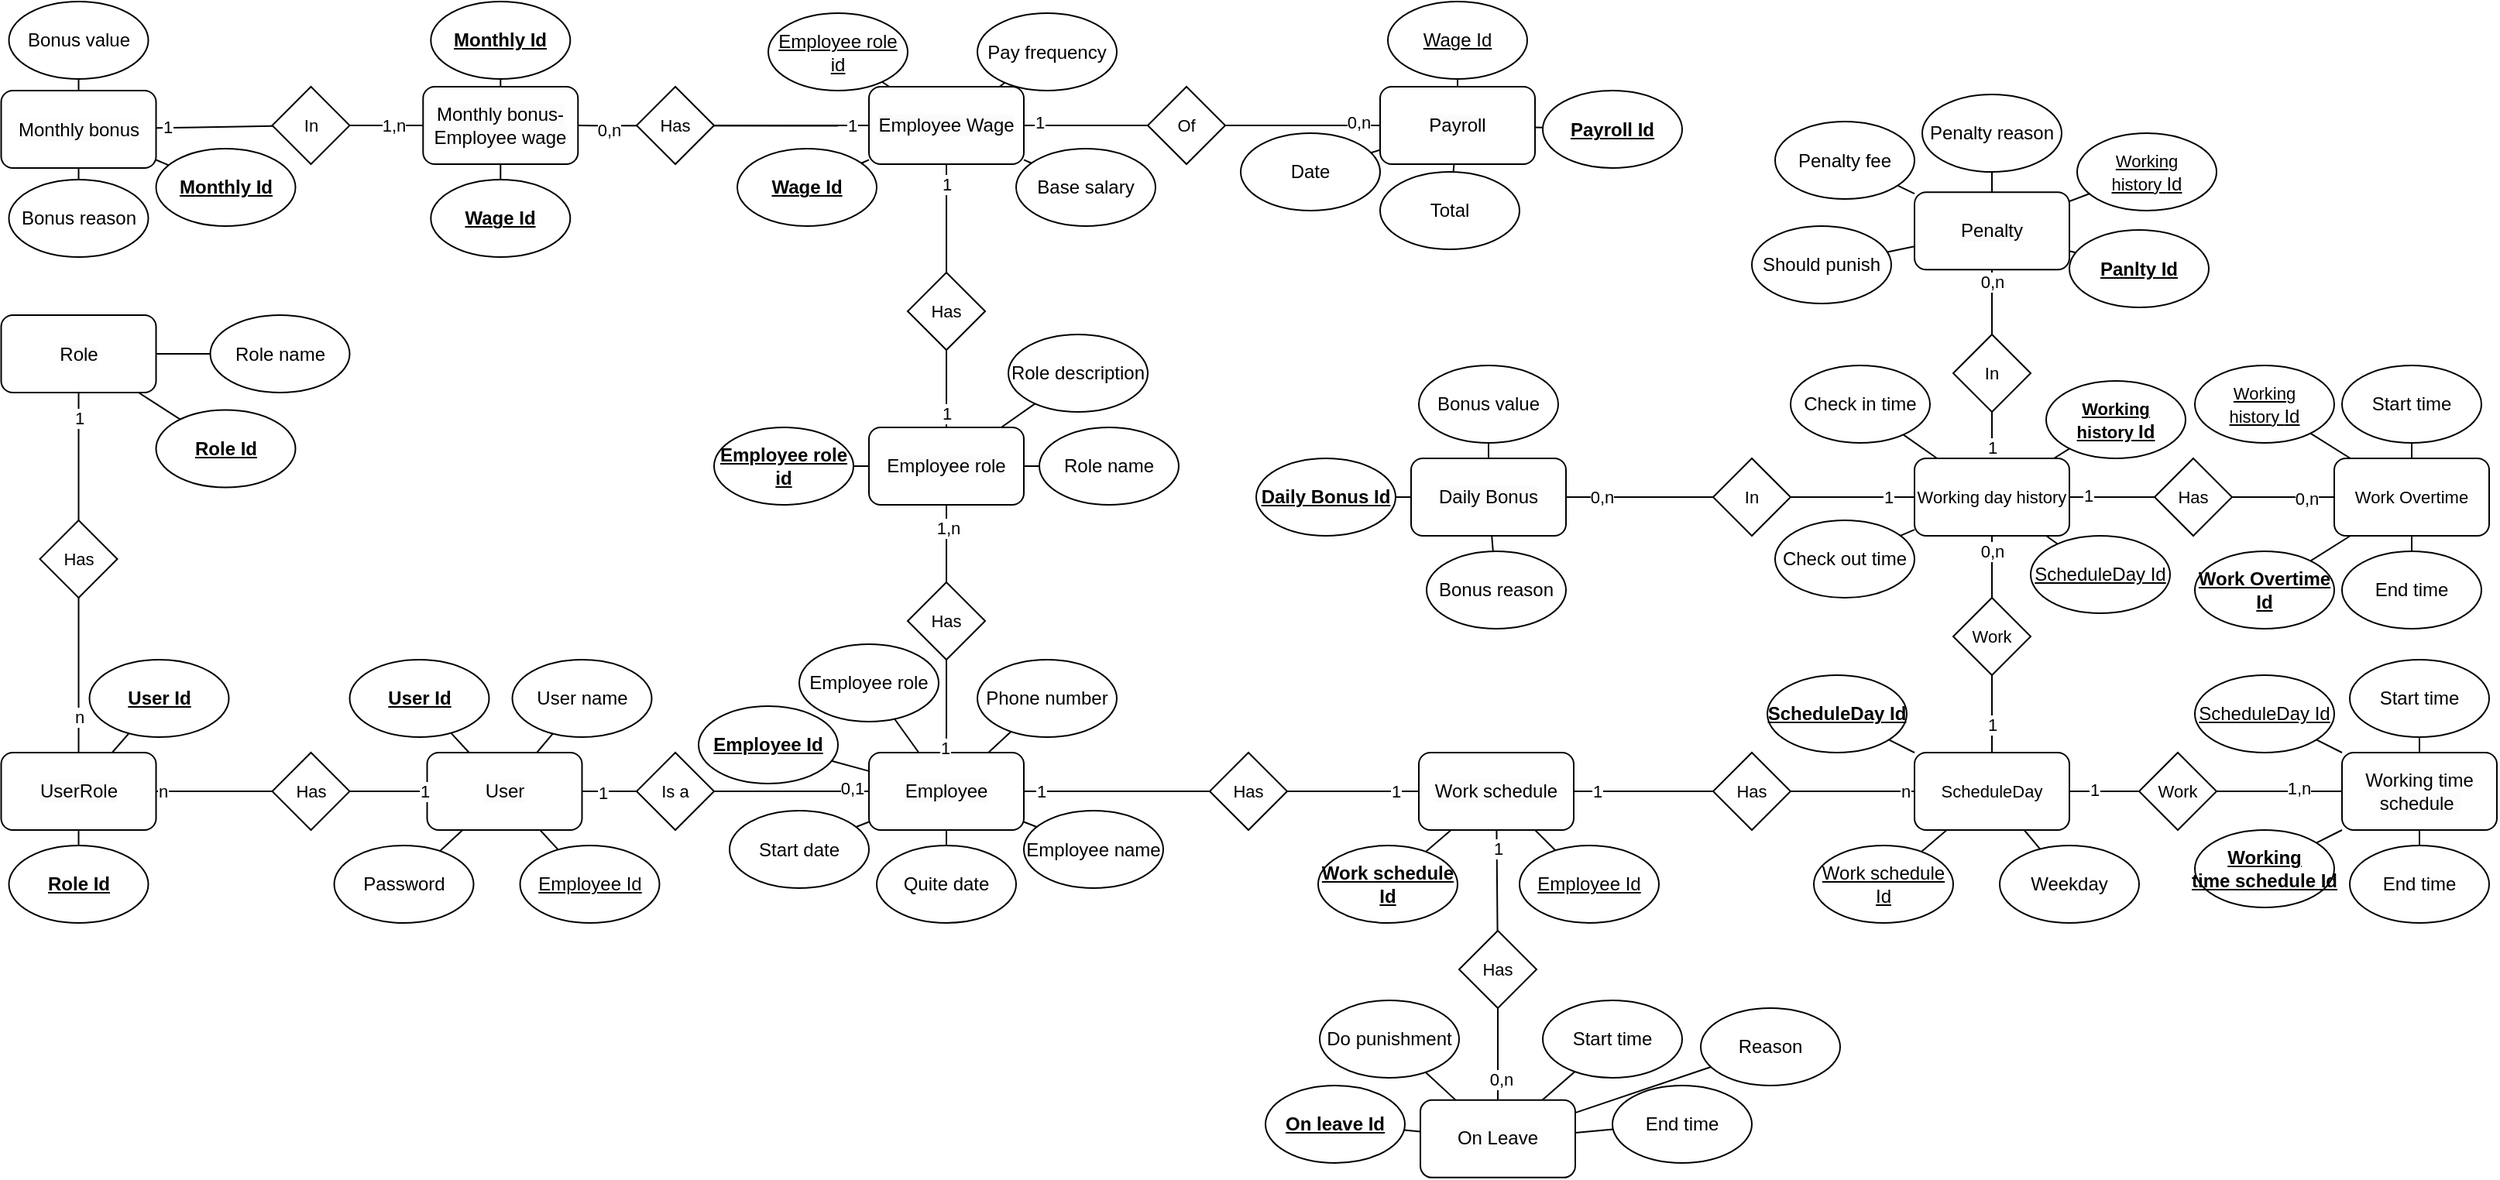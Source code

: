 <mxfile version="24.7.6">
  <diagram name="Trang-1" id="Bt6A5V-XEVuFtGxONGSO">
    <mxGraphModel dx="1869" dy="1783" grid="1" gridSize="10" guides="1" tooltips="1" connect="1" arrows="1" fold="1" page="1" pageScale="1" pageWidth="827" pageHeight="1169" math="0" shadow="0">
      <root>
        <mxCell id="0" />
        <mxCell id="1" parent="0" />
        <mxCell id="O5-Aam5vRArmxlNxaEpb-7" value="n" style="rounded=0;orthogonalLoop=1;jettySize=auto;html=1;endArrow=none;endFill=0;" parent="1" source="O5-Aam5vRArmxlNxaEpb-226" target="O5-Aam5vRArmxlNxaEpb-36" edge="1">
          <mxGeometry x="0.895" relative="1" as="geometry">
            <mxPoint x="334.75" y="337.5" as="sourcePoint" />
            <mxPoint x="174.75" y="337.5" as="targetPoint" />
            <mxPoint as="offset" />
          </mxGeometry>
        </mxCell>
        <mxCell id="O5-Aam5vRArmxlNxaEpb-9" style="edgeStyle=none;shape=connector;rounded=0;orthogonalLoop=1;jettySize=auto;html=1;strokeColor=default;align=center;verticalAlign=middle;fontFamily=Helvetica;fontSize=11;fontColor=default;labelBackgroundColor=default;endArrow=none;endFill=0;" parent="1" source="O5-Aam5vRArmxlNxaEpb-222" target="O5-Aam5vRArmxlNxaEpb-35" edge="1">
          <mxGeometry relative="1" as="geometry">
            <mxPoint x="-220.25" y="300" as="sourcePoint" />
            <mxPoint x="-220.25" y="450" as="targetPoint" />
          </mxGeometry>
        </mxCell>
        <mxCell id="O5-Aam5vRArmxlNxaEpb-26" value="1" style="edgeLabel;html=1;align=center;verticalAlign=middle;resizable=0;points=[];fontFamily=Helvetica;fontSize=11;fontColor=default;labelBackgroundColor=default;" parent="O5-Aam5vRArmxlNxaEpb-9" vertex="1" connectable="0">
          <mxGeometry x="0.81" relative="1" as="geometry">
            <mxPoint y="8" as="offset" />
          </mxGeometry>
        </mxCell>
        <mxCell id="O5-Aam5vRArmxlNxaEpb-34" value="Role name" style="ellipse;whiteSpace=wrap;html=1;" parent="1" vertex="1">
          <mxGeometry x="-135.25" y="27.5" width="90" height="50" as="geometry" />
        </mxCell>
        <mxCell id="O5-Aam5vRArmxlNxaEpb-49" style="edgeStyle=none;shape=connector;rounded=0;orthogonalLoop=1;jettySize=auto;html=1;strokeColor=default;align=center;verticalAlign=middle;fontFamily=Helvetica;fontSize=11;fontColor=default;labelBackgroundColor=default;endArrow=none;endFill=0;" parent="1" source="O5-Aam5vRArmxlNxaEpb-35" target="O5-Aam5vRArmxlNxaEpb-34" edge="1">
          <mxGeometry relative="1" as="geometry" />
        </mxCell>
        <mxCell id="O5-Aam5vRArmxlNxaEpb-55" style="edgeStyle=none;shape=connector;rounded=0;orthogonalLoop=1;jettySize=auto;html=1;strokeColor=default;align=center;verticalAlign=middle;fontFamily=Helvetica;fontSize=11;fontColor=default;labelBackgroundColor=default;endArrow=none;endFill=0;" parent="1" source="O5-Aam5vRArmxlNxaEpb-35" target="O5-Aam5vRArmxlNxaEpb-52" edge="1">
          <mxGeometry relative="1" as="geometry" />
        </mxCell>
        <mxCell id="O5-Aam5vRArmxlNxaEpb-35" value="&lt;span style=&quot;font-size: 12px; background-color: rgb(251, 251, 251);&quot;&gt;Role&lt;/span&gt;" style="rounded=1;whiteSpace=wrap;html=1;fontFamily=Helvetica;fontSize=11;fontColor=default;labelBackgroundColor=default;" parent="1" vertex="1">
          <mxGeometry x="-270.25" y="27.5" width="100" height="50" as="geometry" />
        </mxCell>
        <mxCell id="O5-Aam5vRArmxlNxaEpb-57" style="edgeStyle=none;shape=connector;rounded=0;orthogonalLoop=1;jettySize=auto;html=1;strokeColor=default;align=center;verticalAlign=middle;fontFamily=Helvetica;fontSize=11;fontColor=default;labelBackgroundColor=default;endArrow=none;endFill=0;" parent="1" source="O5-Aam5vRArmxlNxaEpb-36" target="O5-Aam5vRArmxlNxaEpb-56" edge="1">
          <mxGeometry relative="1" as="geometry" />
        </mxCell>
        <mxCell id="O5-Aam5vRArmxlNxaEpb-59" style="edgeStyle=none;shape=connector;rounded=0;orthogonalLoop=1;jettySize=auto;html=1;strokeColor=default;align=center;verticalAlign=middle;fontFamily=Helvetica;fontSize=11;fontColor=default;labelBackgroundColor=default;endArrow=none;endFill=0;" parent="1" source="O5-Aam5vRArmxlNxaEpb-36" target="O5-Aam5vRArmxlNxaEpb-58" edge="1">
          <mxGeometry relative="1" as="geometry" />
        </mxCell>
        <mxCell id="O5-Aam5vRArmxlNxaEpb-36" value="&lt;span style=&quot;font-size: 12px; background-color: rgb(251, 251, 251);&quot;&gt;UserRole&lt;/span&gt;" style="rounded=1;whiteSpace=wrap;html=1;fontFamily=Helvetica;fontSize=11;fontColor=default;labelBackgroundColor=default;" parent="1" vertex="1">
          <mxGeometry x="-270.25" y="310" width="100" height="50" as="geometry" />
        </mxCell>
        <mxCell id="O5-Aam5vRArmxlNxaEpb-63" style="edgeStyle=none;shape=connector;rounded=0;orthogonalLoop=1;jettySize=auto;html=1;strokeColor=default;align=center;verticalAlign=middle;fontFamily=Helvetica;fontSize=11;fontColor=default;labelBackgroundColor=default;endArrow=none;endFill=0;" parent="1" source="O5-Aam5vRArmxlNxaEpb-37" target="O5-Aam5vRArmxlNxaEpb-62" edge="1">
          <mxGeometry relative="1" as="geometry" />
        </mxCell>
        <mxCell id="O5-Aam5vRArmxlNxaEpb-68" style="edgeStyle=none;shape=connector;rounded=0;orthogonalLoop=1;jettySize=auto;html=1;strokeColor=default;align=center;verticalAlign=middle;fontFamily=Helvetica;fontSize=11;fontColor=default;labelBackgroundColor=default;endArrow=none;endFill=0;" parent="1" source="O5-Aam5vRArmxlNxaEpb-37" target="O5-Aam5vRArmxlNxaEpb-67" edge="1">
          <mxGeometry relative="1" as="geometry" />
        </mxCell>
        <mxCell id="O5-Aam5vRArmxlNxaEpb-72" style="edgeStyle=none;shape=connector;rounded=0;orthogonalLoop=1;jettySize=auto;html=1;strokeColor=default;align=center;verticalAlign=middle;fontFamily=Helvetica;fontSize=11;fontColor=default;labelBackgroundColor=default;endArrow=none;endFill=0;" parent="1" source="O5-Aam5vRArmxlNxaEpb-37" target="O5-Aam5vRArmxlNxaEpb-71" edge="1">
          <mxGeometry relative="1" as="geometry" />
        </mxCell>
        <mxCell id="O5-Aam5vRArmxlNxaEpb-75" style="edgeStyle=none;shape=connector;rounded=0;orthogonalLoop=1;jettySize=auto;html=1;strokeColor=default;align=center;verticalAlign=middle;fontFamily=Helvetica;fontSize=11;fontColor=default;labelBackgroundColor=default;endArrow=none;endFill=0;" parent="1" source="O5-Aam5vRArmxlNxaEpb-37" target="O5-Aam5vRArmxlNxaEpb-73" edge="1">
          <mxGeometry relative="1" as="geometry" />
        </mxCell>
        <mxCell id="O5-Aam5vRArmxlNxaEpb-149" style="edgeStyle=none;shape=connector;rounded=0;orthogonalLoop=1;jettySize=auto;html=1;strokeColor=default;align=center;verticalAlign=middle;fontFamily=Helvetica;fontSize=11;fontColor=default;labelBackgroundColor=default;endArrow=none;endFill=0;" parent="1" source="O5-Aam5vRArmxlNxaEpb-233" target="O5-Aam5vRArmxlNxaEpb-142" edge="1">
          <mxGeometry relative="1" as="geometry" />
        </mxCell>
        <mxCell id="O5-Aam5vRArmxlNxaEpb-151" value="1" style="edgeLabel;html=1;align=center;verticalAlign=middle;resizable=0;points=[];fontFamily=Helvetica;fontSize=11;fontColor=default;labelBackgroundColor=default;" parent="O5-Aam5vRArmxlNxaEpb-149" vertex="1" connectable="0">
          <mxGeometry x="0.859" relative="1" as="geometry">
            <mxPoint x="-9" as="offset" />
          </mxGeometry>
        </mxCell>
        <mxCell id="O5-Aam5vRArmxlNxaEpb-37" value="&lt;span style=&quot;font-size: 12px; background-color: rgb(251, 251, 251);&quot;&gt;Employee&lt;/span&gt;" style="rounded=1;whiteSpace=wrap;html=1;fontFamily=Helvetica;fontSize=11;fontColor=default;labelBackgroundColor=default;" parent="1" vertex="1">
          <mxGeometry x="290" y="310" width="100" height="50" as="geometry" />
        </mxCell>
        <mxCell id="O5-Aam5vRArmxlNxaEpb-182" style="edgeStyle=none;shape=connector;rounded=0;orthogonalLoop=1;jettySize=auto;html=1;strokeColor=default;align=center;verticalAlign=middle;fontFamily=Helvetica;fontSize=11;fontColor=default;labelBackgroundColor=default;endArrow=none;endFill=0;" parent="1" source="O5-Aam5vRArmxlNxaEpb-42" target="O5-Aam5vRArmxlNxaEpb-181" edge="1">
          <mxGeometry relative="1" as="geometry" />
        </mxCell>
        <mxCell id="O5-Aam5vRArmxlNxaEpb-184" style="edgeStyle=none;shape=connector;rounded=0;orthogonalLoop=1;jettySize=auto;html=1;strokeColor=default;align=center;verticalAlign=middle;fontFamily=Helvetica;fontSize=11;fontColor=default;labelBackgroundColor=default;endArrow=none;endFill=0;" parent="1" source="O5-Aam5vRArmxlNxaEpb-42" target="O5-Aam5vRArmxlNxaEpb-183" edge="1">
          <mxGeometry relative="1" as="geometry" />
        </mxCell>
        <mxCell id="O5-Aam5vRArmxlNxaEpb-214" style="edgeStyle=none;shape=connector;rounded=0;orthogonalLoop=1;jettySize=auto;html=1;strokeColor=default;align=center;verticalAlign=middle;fontFamily=Helvetica;fontSize=11;fontColor=default;labelBackgroundColor=default;endArrow=none;endFill=0;" parent="1" source="O5-Aam5vRArmxlNxaEpb-42" target="O5-Aam5vRArmxlNxaEpb-213" edge="1">
          <mxGeometry relative="1" as="geometry" />
        </mxCell>
        <mxCell id="O5-Aam5vRArmxlNxaEpb-42" value="&lt;span style=&quot;font-size: 12px; background-color: rgb(251, 251, 251);&quot;&gt;Payroll&lt;/span&gt;" style="rounded=1;whiteSpace=wrap;html=1;fontFamily=Helvetica;fontSize=11;fontColor=default;labelBackgroundColor=default;" parent="1" vertex="1">
          <mxGeometry x="620" y="-120" width="100" height="50" as="geometry" />
        </mxCell>
        <mxCell id="O5-Aam5vRArmxlNxaEpb-121" style="edgeStyle=none;shape=connector;rounded=0;orthogonalLoop=1;jettySize=auto;html=1;strokeColor=default;align=center;verticalAlign=middle;fontFamily=Helvetica;fontSize=11;fontColor=default;labelBackgroundColor=default;endArrow=none;endFill=0;" parent="1" source="O5-Aam5vRArmxlNxaEpb-43" target="O5-Aam5vRArmxlNxaEpb-120" edge="1">
          <mxGeometry relative="1" as="geometry" />
        </mxCell>
        <mxCell id="O5-Aam5vRArmxlNxaEpb-122" style="edgeStyle=none;shape=connector;rounded=0;orthogonalLoop=1;jettySize=auto;html=1;strokeColor=default;align=center;verticalAlign=middle;fontFamily=Helvetica;fontSize=11;fontColor=default;labelBackgroundColor=default;endArrow=none;endFill=0;" parent="1" source="O5-Aam5vRArmxlNxaEpb-43" target="O5-Aam5vRArmxlNxaEpb-119" edge="1">
          <mxGeometry relative="1" as="geometry" />
        </mxCell>
        <mxCell id="O5-Aam5vRArmxlNxaEpb-356" style="edgeStyle=none;shape=connector;rounded=0;orthogonalLoop=1;jettySize=auto;html=1;strokeColor=default;align=center;verticalAlign=middle;fontFamily=Helvetica;fontSize=11;fontColor=default;labelBackgroundColor=default;endArrow=none;endFill=0;" parent="1" source="O5-Aam5vRArmxlNxaEpb-43" target="O5-Aam5vRArmxlNxaEpb-355" edge="1">
          <mxGeometry relative="1" as="geometry" />
        </mxCell>
        <mxCell id="O5-Aam5vRArmxlNxaEpb-358" style="edgeStyle=none;shape=connector;rounded=0;orthogonalLoop=1;jettySize=auto;html=1;strokeColor=default;align=center;verticalAlign=middle;fontFamily=Helvetica;fontSize=11;fontColor=default;labelBackgroundColor=default;endArrow=none;endFill=0;" parent="1" source="O5-Aam5vRArmxlNxaEpb-43" target="O5-Aam5vRArmxlNxaEpb-357" edge="1">
          <mxGeometry relative="1" as="geometry" />
        </mxCell>
        <mxCell id="O5-Aam5vRArmxlNxaEpb-367" style="edgeStyle=none;shape=connector;rounded=0;orthogonalLoop=1;jettySize=auto;html=1;strokeColor=default;align=center;verticalAlign=middle;fontFamily=Helvetica;fontSize=11;fontColor=default;labelBackgroundColor=default;endArrow=none;endFill=0;" parent="1" source="O5-Aam5vRArmxlNxaEpb-368" target="O5-Aam5vRArmxlNxaEpb-288" edge="1">
          <mxGeometry relative="1" as="geometry" />
        </mxCell>
        <mxCell id="O5-Aam5vRArmxlNxaEpb-371" value="1" style="edgeLabel;html=1;align=center;verticalAlign=middle;resizable=0;points=[];fontFamily=Helvetica;fontSize=11;fontColor=default;labelBackgroundColor=default;" parent="O5-Aam5vRArmxlNxaEpb-367" vertex="1" connectable="0">
          <mxGeometry x="0.894" relative="1" as="geometry">
            <mxPoint y="-6" as="offset" />
          </mxGeometry>
        </mxCell>
        <mxCell id="O5-Aam5vRArmxlNxaEpb-373" style="edgeStyle=none;shape=connector;rounded=0;orthogonalLoop=1;jettySize=auto;html=1;strokeColor=default;align=center;verticalAlign=middle;fontFamily=Helvetica;fontSize=11;fontColor=default;labelBackgroundColor=default;endArrow=none;endFill=0;" parent="1" source="O5-Aam5vRArmxlNxaEpb-43" target="O5-Aam5vRArmxlNxaEpb-372" edge="1">
          <mxGeometry relative="1" as="geometry" />
        </mxCell>
        <mxCell id="O5-Aam5vRArmxlNxaEpb-43" value="&lt;span style=&quot;font-size: 12px; background-color: rgb(251, 251, 251);&quot;&gt;Penalty&lt;/span&gt;" style="rounded=1;whiteSpace=wrap;html=1;fontFamily=Helvetica;fontSize=11;fontColor=default;labelBackgroundColor=default;" parent="1" vertex="1">
          <mxGeometry x="965" y="-51.87" width="100" height="50" as="geometry" />
        </mxCell>
        <mxCell id="O5-Aam5vRArmxlNxaEpb-52" value="Role Id" style="ellipse;whiteSpace=wrap;html=1;fontStyle=5" parent="1" vertex="1">
          <mxGeometry x="-170.25" y="88.75" width="90" height="50" as="geometry" />
        </mxCell>
        <mxCell id="O5-Aam5vRArmxlNxaEpb-56" value="Role Id" style="ellipse;whiteSpace=wrap;html=1;fontStyle=5" parent="1" vertex="1">
          <mxGeometry x="-265.25" y="370" width="90" height="50" as="geometry" />
        </mxCell>
        <mxCell id="O5-Aam5vRArmxlNxaEpb-58" value="User Id" style="ellipse;whiteSpace=wrap;html=1;fontStyle=5" parent="1" vertex="1">
          <mxGeometry x="-213.25" y="250" width="90" height="50" as="geometry" />
        </mxCell>
        <mxCell id="O5-Aam5vRArmxlNxaEpb-62" value="Employee name" style="ellipse;whiteSpace=wrap;html=1;fontStyle=0" parent="1" vertex="1">
          <mxGeometry x="390" y="347.5" width="90" height="50" as="geometry" />
        </mxCell>
        <mxCell id="O5-Aam5vRArmxlNxaEpb-67" value="Phone number" style="ellipse;whiteSpace=wrap;html=1;fontStyle=0" parent="1" vertex="1">
          <mxGeometry x="360" y="250" width="90" height="50" as="geometry" />
        </mxCell>
        <mxCell id="O5-Aam5vRArmxlNxaEpb-71" value="Start date" style="ellipse;whiteSpace=wrap;html=1;fontStyle=0" parent="1" vertex="1">
          <mxGeometry x="200" y="347.5" width="90" height="50" as="geometry" />
        </mxCell>
        <mxCell id="O5-Aam5vRArmxlNxaEpb-73" value="Quite date" style="ellipse;whiteSpace=wrap;html=1;fontStyle=0" parent="1" vertex="1">
          <mxGeometry x="295" y="370" width="90" height="50" as="geometry" />
        </mxCell>
        <mxCell id="O5-Aam5vRArmxlNxaEpb-80" style="edgeStyle=none;shape=connector;rounded=0;orthogonalLoop=1;jettySize=auto;html=1;strokeColor=default;align=center;verticalAlign=middle;fontFamily=Helvetica;fontSize=11;fontColor=default;labelBackgroundColor=default;endArrow=none;endFill=0;" parent="1" source="O5-Aam5vRArmxlNxaEpb-229" target="O5-Aam5vRArmxlNxaEpb-37" edge="1">
          <mxGeometry relative="1" as="geometry" />
        </mxCell>
        <mxCell id="O5-Aam5vRArmxlNxaEpb-84" value="0,1" style="edgeLabel;html=1;align=center;verticalAlign=middle;resizable=0;points=[];fontFamily=Helvetica;fontSize=11;fontColor=default;labelBackgroundColor=default;" parent="O5-Aam5vRArmxlNxaEpb-80" vertex="1" connectable="0">
          <mxGeometry x="0.775" y="2" relative="1" as="geometry">
            <mxPoint as="offset" />
          </mxGeometry>
        </mxCell>
        <mxCell id="O5-Aam5vRArmxlNxaEpb-94" style="edgeStyle=none;shape=connector;rounded=0;orthogonalLoop=1;jettySize=auto;html=1;strokeColor=default;align=center;verticalAlign=middle;fontFamily=Helvetica;fontSize=11;fontColor=default;labelBackgroundColor=default;endArrow=none;endFill=0;" parent="1" source="O5-Aam5vRArmxlNxaEpb-79" target="O5-Aam5vRArmxlNxaEpb-90" edge="1">
          <mxGeometry relative="1" as="geometry" />
        </mxCell>
        <mxCell id="O5-Aam5vRArmxlNxaEpb-399" style="edgeStyle=none;shape=connector;rounded=0;orthogonalLoop=1;jettySize=auto;html=1;strokeColor=default;align=center;verticalAlign=middle;fontFamily=Helvetica;fontSize=11;fontColor=default;labelBackgroundColor=default;endArrow=none;endFill=0;" parent="1" source="O5-Aam5vRArmxlNxaEpb-79" target="O5-Aam5vRArmxlNxaEpb-398" edge="1">
          <mxGeometry relative="1" as="geometry" />
        </mxCell>
        <mxCell id="O5-Aam5vRArmxlNxaEpb-79" value="&lt;span style=&quot;font-size: 12px; background-color: rgb(251, 251, 251);&quot;&gt;User&lt;/span&gt;" style="rounded=1;whiteSpace=wrap;html=1;fontFamily=Helvetica;fontSize=11;fontColor=default;labelBackgroundColor=default;" parent="1" vertex="1">
          <mxGeometry x="4.75" y="310" width="100" height="50" as="geometry" />
        </mxCell>
        <mxCell id="O5-Aam5vRArmxlNxaEpb-86" style="edgeStyle=none;shape=connector;rounded=0;orthogonalLoop=1;jettySize=auto;html=1;strokeColor=default;align=center;verticalAlign=middle;fontFamily=Helvetica;fontSize=11;fontColor=default;labelBackgroundColor=default;endArrow=none;endFill=0;" parent="1" source="uetQmwVORCMHqKW5TT_V-8" target="O5-Aam5vRArmxlNxaEpb-37" edge="1">
          <mxGeometry relative="1" as="geometry" />
        </mxCell>
        <mxCell id="O5-Aam5vRArmxlNxaEpb-88" value="1" style="edgeLabel;html=1;align=center;verticalAlign=middle;resizable=0;points=[];fontFamily=Helvetica;fontSize=11;fontColor=default;labelBackgroundColor=default;" parent="O5-Aam5vRArmxlNxaEpb-86" vertex="1" connectable="0">
          <mxGeometry x="0.89" y="-1" relative="1" as="geometry">
            <mxPoint as="offset" />
          </mxGeometry>
        </mxCell>
        <mxCell id="O5-Aam5vRArmxlNxaEpb-102" style="edgeStyle=none;shape=connector;rounded=0;orthogonalLoop=1;jettySize=auto;html=1;strokeColor=default;align=center;verticalAlign=middle;fontFamily=Helvetica;fontSize=11;fontColor=default;labelBackgroundColor=default;endArrow=none;endFill=0;" parent="1" source="O5-Aam5vRArmxlNxaEpb-85" target="O5-Aam5vRArmxlNxaEpb-100" edge="1">
          <mxGeometry relative="1" as="geometry" />
        </mxCell>
        <mxCell id="O5-Aam5vRArmxlNxaEpb-112" style="edgeStyle=none;shape=connector;rounded=0;orthogonalLoop=1;jettySize=auto;html=1;strokeColor=default;align=center;verticalAlign=middle;fontFamily=Helvetica;fontSize=11;fontColor=default;labelBackgroundColor=default;endArrow=none;endFill=0;" parent="1" source="O5-Aam5vRArmxlNxaEpb-237" target="O5-Aam5vRArmxlNxaEpb-42" edge="1">
          <mxGeometry relative="1" as="geometry" />
        </mxCell>
        <mxCell id="O5-Aam5vRArmxlNxaEpb-113" value="0,n" style="edgeLabel;html=1;align=center;verticalAlign=middle;resizable=0;points=[];fontFamily=Helvetica;fontSize=11;fontColor=default;labelBackgroundColor=default;" parent="O5-Aam5vRArmxlNxaEpb-112" vertex="1" connectable="0">
          <mxGeometry x="0.72" y="2" relative="1" as="geometry">
            <mxPoint as="offset" />
          </mxGeometry>
        </mxCell>
        <mxCell id="O5-Aam5vRArmxlNxaEpb-168" style="edgeStyle=none;shape=connector;rounded=0;orthogonalLoop=1;jettySize=auto;html=1;strokeColor=default;align=center;verticalAlign=middle;fontFamily=Helvetica;fontSize=11;fontColor=default;labelBackgroundColor=default;endArrow=none;endFill=0;" parent="1" source="O5-Aam5vRArmxlNxaEpb-85" target="O5-Aam5vRArmxlNxaEpb-167" edge="1">
          <mxGeometry relative="1" as="geometry" />
        </mxCell>
        <mxCell id="O5-Aam5vRArmxlNxaEpb-169" style="edgeStyle=none;shape=connector;rounded=0;orthogonalLoop=1;jettySize=auto;html=1;strokeColor=default;align=center;verticalAlign=middle;fontFamily=Helvetica;fontSize=11;fontColor=default;labelBackgroundColor=default;endArrow=none;endFill=0;" parent="1" source="O5-Aam5vRArmxlNxaEpb-85" target="O5-Aam5vRArmxlNxaEpb-154" edge="1">
          <mxGeometry relative="1" as="geometry" />
        </mxCell>
        <mxCell id="O5-Aam5vRArmxlNxaEpb-385" style="edgeStyle=none;shape=connector;rounded=0;orthogonalLoop=1;jettySize=auto;html=1;strokeColor=default;align=center;verticalAlign=middle;fontFamily=Helvetica;fontSize=11;fontColor=default;labelBackgroundColor=default;endArrow=none;endFill=0;" parent="1" target="O5-Aam5vRArmxlNxaEpb-384" edge="1">
          <mxGeometry relative="1" as="geometry">
            <mxPoint x="270.005" y="-94.745" as="sourcePoint" />
          </mxGeometry>
        </mxCell>
        <mxCell id="O5-Aam5vRArmxlNxaEpb-397" value="0,n" style="edgeLabel;html=1;align=center;verticalAlign=middle;resizable=0;points=[];fontFamily=Helvetica;fontSize=11;fontColor=default;labelBackgroundColor=default;" parent="O5-Aam5vRArmxlNxaEpb-385" vertex="1" connectable="0">
          <mxGeometry x="0.762" y="3" relative="1" as="geometry">
            <mxPoint as="offset" />
          </mxGeometry>
        </mxCell>
        <mxCell id="O5-Aam5vRArmxlNxaEpb-85" value="&lt;span style=&quot;font-size: 12px; background-color: rgb(251, 251, 251);&quot;&gt;Employee Wage&lt;/span&gt;" style="rounded=1;whiteSpace=wrap;html=1;fontFamily=Helvetica;fontSize=11;fontColor=default;labelBackgroundColor=default;" parent="1" vertex="1">
          <mxGeometry x="290.0" y="-120" width="100" height="50" as="geometry" />
        </mxCell>
        <mxCell id="O5-Aam5vRArmxlNxaEpb-92" style="edgeStyle=none;shape=connector;rounded=0;orthogonalLoop=1;jettySize=auto;html=1;strokeColor=default;align=center;verticalAlign=middle;fontFamily=Helvetica;fontSize=11;fontColor=default;labelBackgroundColor=default;endArrow=none;endFill=0;" parent="1" source="O5-Aam5vRArmxlNxaEpb-89" target="O5-Aam5vRArmxlNxaEpb-79" edge="1">
          <mxGeometry relative="1" as="geometry" />
        </mxCell>
        <mxCell id="O5-Aam5vRArmxlNxaEpb-89" value="User Id" style="ellipse;whiteSpace=wrap;html=1;fontStyle=5" parent="1" vertex="1">
          <mxGeometry x="-45.25" y="250" width="90" height="50" as="geometry" />
        </mxCell>
        <mxCell id="O5-Aam5vRArmxlNxaEpb-90" value="Password" style="ellipse;whiteSpace=wrap;html=1;fontStyle=0" parent="1" vertex="1">
          <mxGeometry x="-55.25" y="370" width="90" height="50" as="geometry" />
        </mxCell>
        <mxCell id="O5-Aam5vRArmxlNxaEpb-93" style="edgeStyle=none;shape=connector;rounded=0;orthogonalLoop=1;jettySize=auto;html=1;strokeColor=default;align=center;verticalAlign=middle;fontFamily=Helvetica;fontSize=11;fontColor=default;labelBackgroundColor=default;endArrow=none;endFill=0;" parent="1" source="O5-Aam5vRArmxlNxaEpb-99" target="O5-Aam5vRArmxlNxaEpb-79" edge="1">
          <mxGeometry relative="1" as="geometry">
            <mxPoint x="86.015" y="281.307" as="sourcePoint" />
          </mxGeometry>
        </mxCell>
        <mxCell id="O5-Aam5vRArmxlNxaEpb-98" style="edgeStyle=none;shape=connector;rounded=0;orthogonalLoop=1;jettySize=auto;html=1;strokeColor=default;align=center;verticalAlign=middle;fontFamily=Helvetica;fontSize=11;fontColor=default;labelBackgroundColor=default;endArrow=none;endFill=0;" parent="1" source="O5-Aam5vRArmxlNxaEpb-97" target="O5-Aam5vRArmxlNxaEpb-37" edge="1">
          <mxGeometry relative="1" as="geometry" />
        </mxCell>
        <mxCell id="O5-Aam5vRArmxlNxaEpb-97" value="Employee Id" style="ellipse;whiteSpace=wrap;html=1;fontStyle=5" parent="1" vertex="1">
          <mxGeometry x="180" y="280" width="90" height="50" as="geometry" />
        </mxCell>
        <mxCell id="O5-Aam5vRArmxlNxaEpb-99" value="User name" style="ellipse;whiteSpace=wrap;html=1;fontStyle=0" parent="1" vertex="1">
          <mxGeometry x="59.75" y="250" width="90" height="50" as="geometry" />
        </mxCell>
        <mxCell id="O5-Aam5vRArmxlNxaEpb-100" value="Wage Id" style="ellipse;whiteSpace=wrap;html=1;fontStyle=5" parent="1" vertex="1">
          <mxGeometry x="205.0" y="-80" width="90" height="50" as="geometry" />
        </mxCell>
        <mxCell id="O5-Aam5vRArmxlNxaEpb-119" value="Penalty fee" style="ellipse;whiteSpace=wrap;html=1;fontStyle=0" parent="1" vertex="1">
          <mxGeometry x="875" y="-97.5" width="90" height="50" as="geometry" />
        </mxCell>
        <mxCell id="O5-Aam5vRArmxlNxaEpb-120" value="Panlty Id" style="ellipse;whiteSpace=wrap;html=1;fontStyle=5" parent="1" vertex="1">
          <mxGeometry x="1065" y="-27.5" width="90" height="50" as="geometry" />
        </mxCell>
        <mxCell id="O5-Aam5vRArmxlNxaEpb-148" style="edgeStyle=none;shape=connector;rounded=0;orthogonalLoop=1;jettySize=auto;html=1;strokeColor=default;align=center;verticalAlign=middle;fontFamily=Helvetica;fontSize=11;fontColor=default;labelBackgroundColor=default;endArrow=none;endFill=0;" parent="1" source="O5-Aam5vRArmxlNxaEpb-142" target="O5-Aam5vRArmxlNxaEpb-147" edge="1">
          <mxGeometry relative="1" as="geometry" />
        </mxCell>
        <mxCell id="1yOXm2m84MejSoIjWwgt-14" style="edgeStyle=none;shape=connector;rounded=0;orthogonalLoop=1;jettySize=auto;html=1;strokeColor=default;align=center;verticalAlign=middle;fontFamily=Helvetica;fontSize=11;fontColor=default;labelBackgroundColor=default;endArrow=none;endFill=0;" parent="1" source="O5-Aam5vRArmxlNxaEpb-142" target="1yOXm2m84MejSoIjWwgt-13" edge="1">
          <mxGeometry relative="1" as="geometry" />
        </mxCell>
        <mxCell id="O5-Aam5vRArmxlNxaEpb-142" value="&lt;span style=&quot;font-size: 12px; background-color: rgb(251, 251, 251);&quot;&gt;Work schedule&lt;/span&gt;" style="rounded=1;whiteSpace=wrap;html=1;fontFamily=Helvetica;fontSize=11;fontColor=default;labelBackgroundColor=default;" parent="1" vertex="1">
          <mxGeometry x="645" y="310.0" width="100" height="50" as="geometry" />
        </mxCell>
        <mxCell id="O5-Aam5vRArmxlNxaEpb-147" value="Work schedule Id" style="ellipse;whiteSpace=wrap;html=1;fontStyle=5" parent="1" vertex="1">
          <mxGeometry x="580" y="370.0" width="90" height="50" as="geometry" />
        </mxCell>
        <mxCell id="O5-Aam5vRArmxlNxaEpb-154" value="Pay frequency" style="ellipse;whiteSpace=wrap;html=1;fontStyle=0" parent="1" vertex="1">
          <mxGeometry x="360" y="-167.5" width="90" height="50" as="geometry" />
        </mxCell>
        <mxCell id="O5-Aam5vRArmxlNxaEpb-167" value="Base salary" style="ellipse;whiteSpace=wrap;html=1;fontStyle=0" parent="1" vertex="1">
          <mxGeometry x="385" y="-80" width="90" height="50" as="geometry" />
        </mxCell>
        <mxCell id="O5-Aam5vRArmxlNxaEpb-181" value="Payroll Id" style="ellipse;whiteSpace=wrap;html=1;fontStyle=5" parent="1" vertex="1">
          <mxGeometry x="725" y="-117.5" width="90" height="50" as="geometry" />
        </mxCell>
        <mxCell id="O5-Aam5vRArmxlNxaEpb-183" value="Date" style="ellipse;whiteSpace=wrap;html=1;fontStyle=0" parent="1" vertex="1">
          <mxGeometry x="530" y="-90" width="90" height="50" as="geometry" />
        </mxCell>
        <mxCell id="O5-Aam5vRArmxlNxaEpb-213" value="Total" style="ellipse;whiteSpace=wrap;html=1;fontStyle=0" parent="1" vertex="1">
          <mxGeometry x="620" y="-65" width="90" height="50" as="geometry" />
        </mxCell>
        <mxCell id="O5-Aam5vRArmxlNxaEpb-215" style="edgeStyle=none;shape=connector;rounded=0;orthogonalLoop=1;jettySize=auto;html=1;exitX=1;exitY=0.5;exitDx=0;exitDy=0;strokeColor=default;align=center;verticalAlign=middle;fontFamily=Helvetica;fontSize=11;fontColor=default;labelBackgroundColor=default;endArrow=none;endFill=0;" parent="1" source="O5-Aam5vRArmxlNxaEpb-213" target="O5-Aam5vRArmxlNxaEpb-213" edge="1">
          <mxGeometry relative="1" as="geometry" />
        </mxCell>
        <mxCell id="O5-Aam5vRArmxlNxaEpb-223" value="" style="edgeStyle=none;shape=connector;rounded=0;orthogonalLoop=1;jettySize=auto;html=1;strokeColor=default;align=center;verticalAlign=middle;fontFamily=Helvetica;fontSize=11;fontColor=default;labelBackgroundColor=default;endArrow=none;endFill=0;" parent="1" source="O5-Aam5vRArmxlNxaEpb-36" target="O5-Aam5vRArmxlNxaEpb-222" edge="1">
          <mxGeometry relative="1" as="geometry">
            <mxPoint x="-220.25" y="310" as="sourcePoint" />
            <mxPoint x="-220.25" y="240" as="targetPoint" />
          </mxGeometry>
        </mxCell>
        <mxCell id="O5-Aam5vRArmxlNxaEpb-225" value="n" style="edgeLabel;html=1;align=center;verticalAlign=middle;resizable=0;points=[];fontFamily=Helvetica;fontSize=11;fontColor=default;labelBackgroundColor=default;" parent="O5-Aam5vRArmxlNxaEpb-223" vertex="1" connectable="0">
          <mxGeometry x="-0.781" y="1" relative="1" as="geometry">
            <mxPoint x="1" y="-12" as="offset" />
          </mxGeometry>
        </mxCell>
        <mxCell id="O5-Aam5vRArmxlNxaEpb-222" value="Has" style="rhombus;whiteSpace=wrap;html=1;fontFamily=Helvetica;fontSize=11;fontColor=default;labelBackgroundColor=default;" parent="1" vertex="1">
          <mxGeometry x="-245.25" y="160" width="50" height="50" as="geometry" />
        </mxCell>
        <mxCell id="O5-Aam5vRArmxlNxaEpb-227" value="" style="rounded=0;orthogonalLoop=1;jettySize=auto;html=1;endArrow=none;endFill=0;" parent="1" source="O5-Aam5vRArmxlNxaEpb-79" target="O5-Aam5vRArmxlNxaEpb-226" edge="1">
          <mxGeometry x="0.895" relative="1" as="geometry">
            <mxPoint x="4.75" y="335" as="sourcePoint" />
            <mxPoint x="-240.25" y="335" as="targetPoint" />
            <mxPoint as="offset" />
          </mxGeometry>
        </mxCell>
        <mxCell id="O5-Aam5vRArmxlNxaEpb-228" value="1" style="edgeLabel;html=1;align=center;verticalAlign=middle;resizable=0;points=[];fontFamily=Helvetica;fontSize=11;fontColor=default;labelBackgroundColor=default;" parent="O5-Aam5vRArmxlNxaEpb-227" vertex="1" connectable="0">
          <mxGeometry x="-0.264" y="-3" relative="1" as="geometry">
            <mxPoint x="16" y="3" as="offset" />
          </mxGeometry>
        </mxCell>
        <mxCell id="O5-Aam5vRArmxlNxaEpb-226" value="Has" style="rhombus;whiteSpace=wrap;html=1;fontFamily=Helvetica;fontSize=11;fontColor=default;labelBackgroundColor=default;" parent="1" vertex="1">
          <mxGeometry x="-95.25" y="310" width="50" height="50" as="geometry" />
        </mxCell>
        <mxCell id="O5-Aam5vRArmxlNxaEpb-230" value="" style="edgeStyle=none;shape=connector;rounded=0;orthogonalLoop=1;jettySize=auto;html=1;strokeColor=default;align=center;verticalAlign=middle;fontFamily=Helvetica;fontSize=11;fontColor=default;labelBackgroundColor=default;endArrow=none;endFill=0;" parent="1" source="O5-Aam5vRArmxlNxaEpb-79" edge="1">
          <mxGeometry relative="1" as="geometry">
            <mxPoint x="104.75" y="335" as="sourcePoint" />
            <mxPoint x="269.75" y="335" as="targetPoint" />
          </mxGeometry>
        </mxCell>
        <mxCell id="O5-Aam5vRArmxlNxaEpb-231" value="1" style="edgeLabel;html=1;align=center;verticalAlign=middle;resizable=0;points=[];fontFamily=Helvetica;fontSize=11;fontColor=default;labelBackgroundColor=default;" parent="O5-Aam5vRArmxlNxaEpb-230" vertex="1" connectable="0">
          <mxGeometry x="-0.85" y="-1" relative="1" as="geometry">
            <mxPoint as="offset" />
          </mxGeometry>
        </mxCell>
        <mxCell id="O5-Aam5vRArmxlNxaEpb-229" value="Is a" style="rhombus;whiteSpace=wrap;html=1;fontFamily=Helvetica;fontSize=11;fontColor=default;labelBackgroundColor=default;" parent="1" vertex="1">
          <mxGeometry x="140" y="310" width="50" height="50" as="geometry" />
        </mxCell>
        <mxCell id="O5-Aam5vRArmxlNxaEpb-234" value="" style="edgeStyle=none;shape=connector;rounded=0;orthogonalLoop=1;jettySize=auto;html=1;strokeColor=default;align=center;verticalAlign=middle;fontFamily=Helvetica;fontSize=11;fontColor=default;labelBackgroundColor=default;endArrow=none;endFill=0;" parent="1" source="O5-Aam5vRArmxlNxaEpb-37" target="O5-Aam5vRArmxlNxaEpb-233" edge="1">
          <mxGeometry relative="1" as="geometry">
            <mxPoint x="390" y="335" as="sourcePoint" />
            <mxPoint x="680" y="335" as="targetPoint" />
          </mxGeometry>
        </mxCell>
        <mxCell id="O5-Aam5vRArmxlNxaEpb-235" value="1" style="edgeLabel;html=1;align=center;verticalAlign=middle;resizable=0;points=[];fontFamily=Helvetica;fontSize=11;fontColor=default;labelBackgroundColor=default;" parent="O5-Aam5vRArmxlNxaEpb-234" vertex="1" connectable="0">
          <mxGeometry x="-0.821" relative="1" as="geometry">
            <mxPoint as="offset" />
          </mxGeometry>
        </mxCell>
        <mxCell id="O5-Aam5vRArmxlNxaEpb-233" value="Has" style="rhombus;whiteSpace=wrap;html=1;fontFamily=Helvetica;fontSize=11;fontColor=default;labelBackgroundColor=default;" parent="1" vertex="1">
          <mxGeometry x="510" y="310" width="50" height="50" as="geometry" />
        </mxCell>
        <mxCell id="O5-Aam5vRArmxlNxaEpb-238" value="" style="edgeStyle=none;shape=connector;rounded=0;orthogonalLoop=1;jettySize=auto;html=1;strokeColor=default;align=center;verticalAlign=middle;fontFamily=Helvetica;fontSize=11;fontColor=default;labelBackgroundColor=default;endArrow=none;endFill=0;" parent="1" source="O5-Aam5vRArmxlNxaEpb-85" target="O5-Aam5vRArmxlNxaEpb-237" edge="1">
          <mxGeometry relative="1" as="geometry">
            <mxPoint x="390" y="45" as="sourcePoint" />
            <mxPoint x="680" y="45" as="targetPoint" />
          </mxGeometry>
        </mxCell>
        <mxCell id="O5-Aam5vRArmxlNxaEpb-240" value="1" style="edgeLabel;html=1;align=center;verticalAlign=middle;resizable=0;points=[];fontFamily=Helvetica;fontSize=11;fontColor=default;labelBackgroundColor=default;" parent="O5-Aam5vRArmxlNxaEpb-238" vertex="1" connectable="0">
          <mxGeometry x="-0.847" y="-1" relative="1" as="geometry">
            <mxPoint x="4" y="-3" as="offset" />
          </mxGeometry>
        </mxCell>
        <mxCell id="O5-Aam5vRArmxlNxaEpb-237" value="Of" style="rhombus;whiteSpace=wrap;html=1;fontFamily=Helvetica;fontSize=11;fontColor=default;labelBackgroundColor=default;" parent="1" vertex="1">
          <mxGeometry x="470" y="-120" width="50" height="50" as="geometry" />
        </mxCell>
        <mxCell id="O5-Aam5vRArmxlNxaEpb-260" style="edgeStyle=none;shape=connector;rounded=0;orthogonalLoop=1;jettySize=auto;html=1;strokeColor=default;align=center;verticalAlign=middle;fontFamily=Helvetica;fontSize=11;fontColor=default;labelBackgroundColor=default;endArrow=none;endFill=0;" parent="1" source="O5-Aam5vRArmxlNxaEpb-272" target="O5-Aam5vRArmxlNxaEpb-142" edge="1">
          <mxGeometry relative="1" as="geometry" />
        </mxCell>
        <mxCell id="O5-Aam5vRArmxlNxaEpb-261" value="1" style="edgeLabel;html=1;align=center;verticalAlign=middle;resizable=0;points=[];fontFamily=Helvetica;fontSize=11;fontColor=default;labelBackgroundColor=default;" parent="O5-Aam5vRArmxlNxaEpb-260" vertex="1" connectable="0">
          <mxGeometry x="0.827" y="-2" relative="1" as="geometry">
            <mxPoint x="7" y="2" as="offset" />
          </mxGeometry>
        </mxCell>
        <mxCell id="O5-Aam5vRArmxlNxaEpb-265" style="edgeStyle=none;shape=connector;rounded=0;orthogonalLoop=1;jettySize=auto;html=1;strokeColor=default;align=center;verticalAlign=middle;fontFamily=Helvetica;fontSize=11;fontColor=default;labelBackgroundColor=default;endArrow=none;endFill=0;" parent="1" source="O5-Aam5vRArmxlNxaEpb-259" target="O5-Aam5vRArmxlNxaEpb-264" edge="1">
          <mxGeometry relative="1" as="geometry" />
        </mxCell>
        <mxCell id="O5-Aam5vRArmxlNxaEpb-277" style="edgeStyle=none;shape=connector;rounded=0;orthogonalLoop=1;jettySize=auto;html=1;strokeColor=default;align=center;verticalAlign=middle;fontFamily=Helvetica;fontSize=11;fontColor=default;labelBackgroundColor=default;endArrow=none;endFill=0;" parent="1" source="O5-Aam5vRArmxlNxaEpb-282" target="O5-Aam5vRArmxlNxaEpb-276" edge="1">
          <mxGeometry relative="1" as="geometry" />
        </mxCell>
        <mxCell id="O5-Aam5vRArmxlNxaEpb-287" value="1,n" style="edgeLabel;html=1;align=center;verticalAlign=middle;resizable=0;points=[];fontFamily=Helvetica;fontSize=11;fontColor=default;labelBackgroundColor=default;" parent="O5-Aam5vRArmxlNxaEpb-277" vertex="1" connectable="0">
          <mxGeometry x="0.293" y="2" relative="1" as="geometry">
            <mxPoint as="offset" />
          </mxGeometry>
        </mxCell>
        <mxCell id="O5-Aam5vRArmxlNxaEpb-289" style="edgeStyle=none;shape=connector;rounded=0;orthogonalLoop=1;jettySize=auto;html=1;strokeColor=default;align=center;verticalAlign=middle;fontFamily=Helvetica;fontSize=11;fontColor=default;labelBackgroundColor=default;endArrow=none;endFill=0;" parent="1" source="O5-Aam5vRArmxlNxaEpb-290" target="O5-Aam5vRArmxlNxaEpb-288" edge="1">
          <mxGeometry relative="1" as="geometry" />
        </mxCell>
        <mxCell id="O5-Aam5vRArmxlNxaEpb-293" value="0,n" style="edgeLabel;html=1;align=center;verticalAlign=middle;resizable=0;points=[];fontFamily=Helvetica;fontSize=11;fontColor=default;labelBackgroundColor=default;" parent="O5-Aam5vRArmxlNxaEpb-289" vertex="1" connectable="0">
          <mxGeometry x="0.523" relative="1" as="geometry">
            <mxPoint as="offset" />
          </mxGeometry>
        </mxCell>
        <mxCell id="1yOXm2m84MejSoIjWwgt-16" style="edgeStyle=none;shape=connector;rounded=0;orthogonalLoop=1;jettySize=auto;html=1;strokeColor=default;align=center;verticalAlign=middle;fontFamily=Helvetica;fontSize=11;fontColor=default;labelBackgroundColor=default;endArrow=none;endFill=0;" parent="1" source="O5-Aam5vRArmxlNxaEpb-259" target="1yOXm2m84MejSoIjWwgt-15" edge="1">
          <mxGeometry relative="1" as="geometry" />
        </mxCell>
        <mxCell id="O5-Aam5vRArmxlNxaEpb-259" value="ScheduleDay" style="rounded=1;whiteSpace=wrap;html=1;fontFamily=Helvetica;fontSize=11;fontColor=default;labelBackgroundColor=default;" parent="1" vertex="1">
          <mxGeometry x="965" y="310.0" width="100" height="50" as="geometry" />
        </mxCell>
        <mxCell id="O5-Aam5vRArmxlNxaEpb-264" value="Weekday" style="ellipse;whiteSpace=wrap;html=1;fontStyle=0" parent="1" vertex="1">
          <mxGeometry x="1020" y="370.0" width="90" height="50" as="geometry" />
        </mxCell>
        <mxCell id="O5-Aam5vRArmxlNxaEpb-271" style="edgeStyle=none;shape=connector;rounded=0;orthogonalLoop=1;jettySize=auto;html=1;strokeColor=default;align=center;verticalAlign=middle;fontFamily=Helvetica;fontSize=11;fontColor=default;labelBackgroundColor=default;endArrow=none;endFill=0;" parent="1" source="O5-Aam5vRArmxlNxaEpb-270" target="O5-Aam5vRArmxlNxaEpb-259" edge="1">
          <mxGeometry relative="1" as="geometry" />
        </mxCell>
        <mxCell id="O5-Aam5vRArmxlNxaEpb-270" value="ScheduleDay&lt;span style=&quot;&quot;&gt;&amp;nbsp;Id&lt;/span&gt;" style="ellipse;whiteSpace=wrap;html=1;fontStyle=5" parent="1" vertex="1">
          <mxGeometry x="870" y="260.0" width="90" height="50" as="geometry" />
        </mxCell>
        <mxCell id="O5-Aam5vRArmxlNxaEpb-273" value="" style="edgeStyle=none;shape=connector;rounded=0;orthogonalLoop=1;jettySize=auto;html=1;strokeColor=default;align=center;verticalAlign=middle;fontFamily=Helvetica;fontSize=11;fontColor=default;labelBackgroundColor=default;endArrow=none;endFill=0;" parent="1" source="O5-Aam5vRArmxlNxaEpb-259" target="O5-Aam5vRArmxlNxaEpb-272" edge="1">
          <mxGeometry relative="1" as="geometry">
            <mxPoint x="785" y="305" as="sourcePoint" />
            <mxPoint x="785" y="465" as="targetPoint" />
          </mxGeometry>
        </mxCell>
        <mxCell id="O5-Aam5vRArmxlNxaEpb-275" value="n" style="edgeLabel;html=1;align=center;verticalAlign=middle;resizable=0;points=[];fontFamily=Helvetica;fontSize=11;fontColor=default;labelBackgroundColor=default;" parent="O5-Aam5vRArmxlNxaEpb-273" vertex="1" connectable="0">
          <mxGeometry x="-0.843" relative="1" as="geometry">
            <mxPoint as="offset" />
          </mxGeometry>
        </mxCell>
        <mxCell id="O5-Aam5vRArmxlNxaEpb-272" value="Has" style="rhombus;whiteSpace=wrap;html=1;fontFamily=Helvetica;fontSize=11;fontColor=default;labelBackgroundColor=default;" parent="1" vertex="1">
          <mxGeometry x="835" y="310" width="50" height="50" as="geometry" />
        </mxCell>
        <mxCell id="O5-Aam5vRArmxlNxaEpb-279" style="edgeStyle=none;shape=connector;rounded=0;orthogonalLoop=1;jettySize=auto;html=1;strokeColor=default;align=center;verticalAlign=middle;fontFamily=Helvetica;fontSize=11;fontColor=default;labelBackgroundColor=default;endArrow=none;endFill=0;" parent="1" source="O5-Aam5vRArmxlNxaEpb-276" target="O5-Aam5vRArmxlNxaEpb-278" edge="1">
          <mxGeometry relative="1" as="geometry" />
        </mxCell>
        <mxCell id="O5-Aam5vRArmxlNxaEpb-276" value="&lt;span style=&quot;font-size: 12px; background-color: rgb(251, 251, 251);&quot;&gt;Working time schedule&amp;nbsp;&lt;/span&gt;" style="rounded=1;whiteSpace=wrap;html=1;fontFamily=Helvetica;fontSize=11;fontColor=default;labelBackgroundColor=default;" parent="1" vertex="1">
          <mxGeometry x="1241" y="310.0" width="100" height="50" as="geometry" />
        </mxCell>
        <mxCell id="O5-Aam5vRArmxlNxaEpb-278" value="Working time&amp;nbsp;schedule&amp;nbsp;Id" style="ellipse;whiteSpace=wrap;html=1;fontStyle=5" parent="1" vertex="1">
          <mxGeometry x="1146" y="360.0" width="90" height="50" as="geometry" />
        </mxCell>
        <mxCell id="O5-Aam5vRArmxlNxaEpb-281" style="edgeStyle=none;shape=connector;rounded=0;orthogonalLoop=1;jettySize=auto;html=1;strokeColor=default;align=center;verticalAlign=middle;fontFamily=Helvetica;fontSize=11;fontColor=default;labelBackgroundColor=default;endArrow=none;endFill=0;" parent="1" source="O5-Aam5vRArmxlNxaEpb-280" target="O5-Aam5vRArmxlNxaEpb-276" edge="1">
          <mxGeometry relative="1" as="geometry" />
        </mxCell>
        <mxCell id="O5-Aam5vRArmxlNxaEpb-280" value="Start time" style="ellipse;whiteSpace=wrap;html=1;fontStyle=0" parent="1" vertex="1">
          <mxGeometry x="1246" y="250.0" width="90" height="50" as="geometry" />
        </mxCell>
        <mxCell id="O5-Aam5vRArmxlNxaEpb-283" value="" style="edgeStyle=none;shape=connector;rounded=0;orthogonalLoop=1;jettySize=auto;html=1;strokeColor=default;align=center;verticalAlign=middle;fontFamily=Helvetica;fontSize=11;fontColor=default;labelBackgroundColor=default;endArrow=none;endFill=0;" parent="1" source="O5-Aam5vRArmxlNxaEpb-259" target="O5-Aam5vRArmxlNxaEpb-282" edge="1">
          <mxGeometry relative="1" as="geometry">
            <mxPoint x="1015" y="303.75" as="sourcePoint" />
            <mxPoint x="1015" y="213.75" as="targetPoint" />
          </mxGeometry>
        </mxCell>
        <mxCell id="O5-Aam5vRArmxlNxaEpb-284" value="1" style="edgeLabel;html=1;align=center;verticalAlign=middle;resizable=0;points=[];fontFamily=Helvetica;fontSize=11;fontColor=default;labelBackgroundColor=default;" parent="O5-Aam5vRArmxlNxaEpb-283" vertex="1" connectable="0">
          <mxGeometry x="-0.32" y="1" relative="1" as="geometry">
            <mxPoint as="offset" />
          </mxGeometry>
        </mxCell>
        <mxCell id="O5-Aam5vRArmxlNxaEpb-282" value="Work" style="rhombus;whiteSpace=wrap;html=1;fontFamily=Helvetica;fontSize=11;fontColor=default;labelBackgroundColor=default;" parent="1" vertex="1">
          <mxGeometry x="1110" y="310" width="50" height="50" as="geometry" />
        </mxCell>
        <mxCell id="O5-Aam5vRArmxlNxaEpb-286" style="edgeStyle=none;shape=connector;rounded=0;orthogonalLoop=1;jettySize=auto;html=1;strokeColor=default;align=center;verticalAlign=middle;fontFamily=Helvetica;fontSize=11;fontColor=default;labelBackgroundColor=default;endArrow=none;endFill=0;" parent="1" source="O5-Aam5vRArmxlNxaEpb-285" target="O5-Aam5vRArmxlNxaEpb-276" edge="1">
          <mxGeometry relative="1" as="geometry" />
        </mxCell>
        <mxCell id="O5-Aam5vRArmxlNxaEpb-285" value="End time" style="ellipse;whiteSpace=wrap;html=1;fontStyle=0" parent="1" vertex="1">
          <mxGeometry x="1246" y="370" width="90" height="50" as="geometry" />
        </mxCell>
        <mxCell id="O5-Aam5vRArmxlNxaEpb-296" style="edgeStyle=none;shape=connector;rounded=0;orthogonalLoop=1;jettySize=auto;html=1;strokeColor=default;align=center;verticalAlign=middle;fontFamily=Helvetica;fontSize=11;fontColor=default;labelBackgroundColor=default;endArrow=none;endFill=0;" parent="1" source="O5-Aam5vRArmxlNxaEpb-288" target="O5-Aam5vRArmxlNxaEpb-295" edge="1">
          <mxGeometry relative="1" as="geometry" />
        </mxCell>
        <mxCell id="O5-Aam5vRArmxlNxaEpb-298" style="edgeStyle=none;shape=connector;rounded=0;orthogonalLoop=1;jettySize=auto;html=1;strokeColor=default;align=center;verticalAlign=middle;fontFamily=Helvetica;fontSize=11;fontColor=default;labelBackgroundColor=default;endArrow=none;endFill=0;" parent="1" source="O5-Aam5vRArmxlNxaEpb-288" target="O5-Aam5vRArmxlNxaEpb-301" edge="1">
          <mxGeometry relative="1" as="geometry">
            <mxPoint x="1015" y="90" as="targetPoint" />
          </mxGeometry>
        </mxCell>
        <mxCell id="O5-Aam5vRArmxlNxaEpb-346" style="edgeStyle=none;shape=connector;rounded=0;orthogonalLoop=1;jettySize=auto;html=1;strokeColor=default;align=center;verticalAlign=middle;fontFamily=Helvetica;fontSize=11;fontColor=default;labelBackgroundColor=default;endArrow=none;endFill=0;" parent="1" source="O5-Aam5vRArmxlNxaEpb-347" target="O5-Aam5vRArmxlNxaEpb-341" edge="1">
          <mxGeometry relative="1" as="geometry" />
        </mxCell>
        <mxCell id="O5-Aam5vRArmxlNxaEpb-350" value="0,n" style="edgeLabel;html=1;align=center;verticalAlign=middle;resizable=0;points=[];fontFamily=Helvetica;fontSize=11;fontColor=default;labelBackgroundColor=default;" parent="O5-Aam5vRArmxlNxaEpb-346" vertex="1" connectable="0">
          <mxGeometry x="0.436" y="-1" relative="1" as="geometry">
            <mxPoint as="offset" />
          </mxGeometry>
        </mxCell>
        <mxCell id="1yOXm2m84MejSoIjWwgt-20" style="edgeStyle=none;shape=connector;rounded=0;orthogonalLoop=1;jettySize=auto;html=1;strokeColor=default;align=center;verticalAlign=middle;fontFamily=Helvetica;fontSize=11;fontColor=default;labelBackgroundColor=default;endArrow=none;endFill=0;" parent="1" source="O5-Aam5vRArmxlNxaEpb-288" target="1yOXm2m84MejSoIjWwgt-19" edge="1">
          <mxGeometry relative="1" as="geometry" />
        </mxCell>
        <mxCell id="O5-Aam5vRArmxlNxaEpb-288" value="Working day history" style="rounded=1;whiteSpace=wrap;html=1;fontFamily=Helvetica;fontSize=11;fontColor=default;labelBackgroundColor=default;" parent="1" vertex="1">
          <mxGeometry x="965" y="120.0" width="100" height="50" as="geometry" />
        </mxCell>
        <mxCell id="O5-Aam5vRArmxlNxaEpb-291" value="" style="edgeStyle=none;shape=connector;rounded=0;orthogonalLoop=1;jettySize=auto;html=1;strokeColor=default;align=center;verticalAlign=middle;fontFamily=Helvetica;fontSize=11;fontColor=default;labelBackgroundColor=default;endArrow=none;endFill=0;" parent="1" source="O5-Aam5vRArmxlNxaEpb-259" target="O5-Aam5vRArmxlNxaEpb-290" edge="1">
          <mxGeometry relative="1" as="geometry">
            <mxPoint x="835" y="330" as="sourcePoint" />
            <mxPoint x="1000" y="330" as="targetPoint" />
          </mxGeometry>
        </mxCell>
        <mxCell id="O5-Aam5vRArmxlNxaEpb-292" value="1" style="edgeLabel;html=1;align=center;verticalAlign=middle;resizable=0;points=[];fontFamily=Helvetica;fontSize=11;fontColor=default;labelBackgroundColor=default;" parent="O5-Aam5vRArmxlNxaEpb-291" vertex="1" connectable="0">
          <mxGeometry x="-0.39" y="1" relative="1" as="geometry">
            <mxPoint x="1" y="-3" as="offset" />
          </mxGeometry>
        </mxCell>
        <mxCell id="O5-Aam5vRArmxlNxaEpb-290" value="Work" style="rhombus;whiteSpace=wrap;html=1;fontFamily=Helvetica;fontSize=11;fontColor=default;labelBackgroundColor=default;" parent="1" vertex="1">
          <mxGeometry x="990" y="210" width="50" height="50" as="geometry" />
        </mxCell>
        <mxCell id="O5-Aam5vRArmxlNxaEpb-295" value="&lt;span style=&quot;font-size: 11px; background-color: rgb(255, 255, 255);&quot;&gt;Working history&amp;nbsp;&lt;/span&gt;&lt;span style=&quot;&quot;&gt;Id&lt;/span&gt;" style="ellipse;whiteSpace=wrap;html=1;fontStyle=5" parent="1" vertex="1">
          <mxGeometry x="1050" y="70.0" width="90" height="50" as="geometry" />
        </mxCell>
        <mxCell id="O5-Aam5vRArmxlNxaEpb-300" style="edgeStyle=none;shape=connector;rounded=0;orthogonalLoop=1;jettySize=auto;html=1;strokeColor=default;align=center;verticalAlign=middle;fontFamily=Helvetica;fontSize=11;fontColor=default;labelBackgroundColor=default;endArrow=none;endFill=0;" parent="1" source="O5-Aam5vRArmxlNxaEpb-299" target="O5-Aam5vRArmxlNxaEpb-288" edge="1">
          <mxGeometry relative="1" as="geometry" />
        </mxCell>
        <mxCell id="O5-Aam5vRArmxlNxaEpb-299" value="Check in time" style="ellipse;whiteSpace=wrap;html=1;fontStyle=0" parent="1" vertex="1">
          <mxGeometry x="885" y="60.0" width="90" height="50" as="geometry" />
        </mxCell>
        <mxCell id="O5-Aam5vRArmxlNxaEpb-301" value="Check out time" style="ellipse;whiteSpace=wrap;html=1;fontStyle=0" parent="1" vertex="1">
          <mxGeometry x="875" y="160.0" width="90" height="50" as="geometry" />
        </mxCell>
        <mxCell id="O5-Aam5vRArmxlNxaEpb-339" style="edgeStyle=none;shape=connector;rounded=0;orthogonalLoop=1;jettySize=auto;html=1;strokeColor=default;align=center;verticalAlign=middle;fontFamily=Helvetica;fontSize=11;fontColor=default;labelBackgroundColor=default;endArrow=none;endFill=0;" parent="1" source="O5-Aam5vRArmxlNxaEpb-341" target="O5-Aam5vRArmxlNxaEpb-342" edge="1">
          <mxGeometry relative="1" as="geometry" />
        </mxCell>
        <mxCell id="O5-Aam5vRArmxlNxaEpb-340" style="edgeStyle=none;shape=connector;rounded=0;orthogonalLoop=1;jettySize=auto;html=1;strokeColor=default;align=center;verticalAlign=middle;fontFamily=Helvetica;fontSize=11;fontColor=default;labelBackgroundColor=default;endArrow=none;endFill=0;" parent="1" source="O5-Aam5vRArmxlNxaEpb-341" target="O5-Aam5vRArmxlNxaEpb-345" edge="1">
          <mxGeometry relative="1" as="geometry">
            <mxPoint x="1286" y="23.75" as="targetPoint" />
          </mxGeometry>
        </mxCell>
        <mxCell id="O5-Aam5vRArmxlNxaEpb-341" value="Work Overtime" style="rounded=1;whiteSpace=wrap;html=1;fontFamily=Helvetica;fontSize=11;fontColor=default;labelBackgroundColor=default;" parent="1" vertex="1">
          <mxGeometry x="1236" y="120.0" width="100" height="50" as="geometry" />
        </mxCell>
        <mxCell id="O5-Aam5vRArmxlNxaEpb-342" value="&lt;span style=&quot;&quot;&gt;Work Overtime Id&lt;/span&gt;" style="ellipse;whiteSpace=wrap;html=1;fontStyle=5" parent="1" vertex="1">
          <mxGeometry x="1146" y="180" width="90" height="50" as="geometry" />
        </mxCell>
        <mxCell id="O5-Aam5vRArmxlNxaEpb-343" style="edgeStyle=none;shape=connector;rounded=0;orthogonalLoop=1;jettySize=auto;html=1;strokeColor=default;align=center;verticalAlign=middle;fontFamily=Helvetica;fontSize=11;fontColor=default;labelBackgroundColor=default;endArrow=none;endFill=0;" parent="1" source="O5-Aam5vRArmxlNxaEpb-344" target="O5-Aam5vRArmxlNxaEpb-341" edge="1">
          <mxGeometry relative="1" as="geometry" />
        </mxCell>
        <mxCell id="O5-Aam5vRArmxlNxaEpb-344" value="Start time" style="ellipse;whiteSpace=wrap;html=1;fontStyle=0" parent="1" vertex="1">
          <mxGeometry x="1241" y="60.0" width="90" height="50" as="geometry" />
        </mxCell>
        <mxCell id="O5-Aam5vRArmxlNxaEpb-345" value="End time" style="ellipse;whiteSpace=wrap;html=1;fontStyle=0" parent="1" vertex="1">
          <mxGeometry x="1241" y="180" width="90" height="50" as="geometry" />
        </mxCell>
        <mxCell id="O5-Aam5vRArmxlNxaEpb-348" value="" style="edgeStyle=none;shape=connector;rounded=0;orthogonalLoop=1;jettySize=auto;html=1;strokeColor=default;align=center;verticalAlign=middle;fontFamily=Helvetica;fontSize=11;fontColor=default;labelBackgroundColor=default;endArrow=none;endFill=0;" parent="1" source="O5-Aam5vRArmxlNxaEpb-288" target="O5-Aam5vRArmxlNxaEpb-347" edge="1">
          <mxGeometry relative="1" as="geometry">
            <mxPoint x="997.5" y="-15" as="sourcePoint" />
            <mxPoint x="1207.5" y="-15" as="targetPoint" />
          </mxGeometry>
        </mxCell>
        <mxCell id="O5-Aam5vRArmxlNxaEpb-349" value="1" style="edgeLabel;html=1;align=center;verticalAlign=middle;resizable=0;points=[];fontFamily=Helvetica;fontSize=11;fontColor=default;labelBackgroundColor=default;" parent="O5-Aam5vRArmxlNxaEpb-348" vertex="1" connectable="0">
          <mxGeometry x="-0.585" y="1" relative="1" as="geometry">
            <mxPoint as="offset" />
          </mxGeometry>
        </mxCell>
        <mxCell id="O5-Aam5vRArmxlNxaEpb-347" value="Has" style="rhombus;whiteSpace=wrap;html=1;fontFamily=Helvetica;fontSize=11;fontColor=default;labelBackgroundColor=default;" parent="1" vertex="1">
          <mxGeometry x="1120" y="120" width="50" height="50" as="geometry" />
        </mxCell>
        <mxCell id="O5-Aam5vRArmxlNxaEpb-355" value="Penalty reason" style="ellipse;whiteSpace=wrap;html=1;fontStyle=0" parent="1" vertex="1">
          <mxGeometry x="970" y="-115" width="90" height="50" as="geometry" />
        </mxCell>
        <mxCell id="O5-Aam5vRArmxlNxaEpb-357" value="Should punish" style="ellipse;whiteSpace=wrap;html=1;fontStyle=0" parent="1" vertex="1">
          <mxGeometry x="860" y="-30" width="90" height="50" as="geometry" />
        </mxCell>
        <mxCell id="O5-Aam5vRArmxlNxaEpb-374" style="edgeStyle=none;shape=connector;rounded=0;orthogonalLoop=1;jettySize=auto;html=1;strokeColor=default;align=center;verticalAlign=middle;fontFamily=Helvetica;fontSize=11;fontColor=default;labelBackgroundColor=default;endArrow=none;endFill=0;" parent="1" source="O5-Aam5vRArmxlNxaEpb-375" target="O5-Aam5vRArmxlNxaEpb-288" edge="1">
          <mxGeometry relative="1" as="geometry" />
        </mxCell>
        <mxCell id="O5-Aam5vRArmxlNxaEpb-381" value="1" style="edgeLabel;html=1;align=center;verticalAlign=middle;resizable=0;points=[];fontFamily=Helvetica;fontSize=11;fontColor=default;labelBackgroundColor=default;" parent="O5-Aam5vRArmxlNxaEpb-374" vertex="1" connectable="0">
          <mxGeometry x="0.819" y="1" relative="1" as="geometry">
            <mxPoint x="-10" y="1" as="offset" />
          </mxGeometry>
        </mxCell>
        <mxCell id="O5-Aam5vRArmxlNxaEpb-393" style="edgeStyle=none;shape=connector;rounded=0;orthogonalLoop=1;jettySize=auto;html=1;strokeColor=default;align=center;verticalAlign=middle;fontFamily=Helvetica;fontSize=11;fontColor=default;labelBackgroundColor=default;endArrow=none;endFill=0;" parent="1" source="O5-Aam5vRArmxlNxaEpb-359" target="O5-Aam5vRArmxlNxaEpb-392" edge="1">
          <mxGeometry relative="1" as="geometry" />
        </mxCell>
        <mxCell id="O5-Aam5vRArmxlNxaEpb-359" value="&lt;span style=&quot;font-size: 12px; background-color: rgb(251, 251, 251);&quot;&gt;Daily Bonus&lt;/span&gt;" style="rounded=1;whiteSpace=wrap;html=1;fontFamily=Helvetica;fontSize=11;fontColor=default;labelBackgroundColor=default;" parent="1" vertex="1">
          <mxGeometry x="640" y="120" width="100" height="50" as="geometry" />
        </mxCell>
        <mxCell id="O5-Aam5vRArmxlNxaEpb-364" style="edgeStyle=none;shape=connector;rounded=0;orthogonalLoop=1;jettySize=auto;html=1;strokeColor=default;align=center;verticalAlign=middle;fontFamily=Helvetica;fontSize=11;fontColor=default;labelBackgroundColor=default;endArrow=none;endFill=0;" parent="1" source="O5-Aam5vRArmxlNxaEpb-363" target="O5-Aam5vRArmxlNxaEpb-359" edge="1">
          <mxGeometry relative="1" as="geometry" />
        </mxCell>
        <mxCell id="O5-Aam5vRArmxlNxaEpb-363" value="Daily Bonus&amp;nbsp;Id" style="ellipse;whiteSpace=wrap;html=1;fontStyle=5" parent="1" vertex="1">
          <mxGeometry x="540" y="120.0" width="90" height="50" as="geometry" />
        </mxCell>
        <mxCell id="O5-Aam5vRArmxlNxaEpb-369" value="" style="edgeStyle=none;shape=connector;rounded=0;orthogonalLoop=1;jettySize=auto;html=1;strokeColor=default;align=center;verticalAlign=middle;fontFamily=Helvetica;fontSize=11;fontColor=default;labelBackgroundColor=default;endArrow=none;endFill=0;" parent="1" source="O5-Aam5vRArmxlNxaEpb-43" target="O5-Aam5vRArmxlNxaEpb-368" edge="1">
          <mxGeometry relative="1" as="geometry">
            <mxPoint x="470" y="-69" as="sourcePoint" />
            <mxPoint x="1015" y="-2.5" as="targetPoint" />
          </mxGeometry>
        </mxCell>
        <mxCell id="O5-Aam5vRArmxlNxaEpb-370" value="0,n" style="edgeLabel;html=1;align=center;verticalAlign=middle;resizable=0;points=[];fontFamily=Helvetica;fontSize=11;fontColor=default;labelBackgroundColor=default;" parent="O5-Aam5vRArmxlNxaEpb-369" vertex="1" connectable="0">
          <mxGeometry x="-0.885" y="1" relative="1" as="geometry">
            <mxPoint x="-1" y="5" as="offset" />
          </mxGeometry>
        </mxCell>
        <mxCell id="O5-Aam5vRArmxlNxaEpb-368" value="In" style="rhombus;whiteSpace=wrap;html=1;fontFamily=Helvetica;fontSize=11;fontColor=default;labelBackgroundColor=default;" parent="1" vertex="1">
          <mxGeometry x="990" y="40" width="50" height="50" as="geometry" />
        </mxCell>
        <mxCell id="O5-Aam5vRArmxlNxaEpb-372" value="&lt;span style=&quot;font-size: 11px; background-color: rgb(255, 255, 255);&quot;&gt;Working history&amp;nbsp;&lt;/span&gt;&lt;span style=&quot;&quot;&gt;Id&lt;/span&gt;" style="ellipse;whiteSpace=wrap;html=1;fontStyle=4" parent="1" vertex="1">
          <mxGeometry x="1070" y="-90.0" width="90" height="50" as="geometry" />
        </mxCell>
        <mxCell id="O5-Aam5vRArmxlNxaEpb-376" value="" style="edgeStyle=none;shape=connector;rounded=0;orthogonalLoop=1;jettySize=auto;html=1;strokeColor=default;align=center;verticalAlign=middle;fontFamily=Helvetica;fontSize=11;fontColor=default;labelBackgroundColor=default;endArrow=none;endFill=0;" parent="1" source="O5-Aam5vRArmxlNxaEpb-359" target="O5-Aam5vRArmxlNxaEpb-375" edge="1">
          <mxGeometry relative="1" as="geometry">
            <mxPoint x="778" y="149" as="sourcePoint" />
            <mxPoint x="1188" y="266" as="targetPoint" />
          </mxGeometry>
        </mxCell>
        <mxCell id="O5-Aam5vRArmxlNxaEpb-380" value="0,n" style="edgeLabel;html=1;align=center;verticalAlign=middle;resizable=0;points=[];fontFamily=Helvetica;fontSize=11;fontColor=default;labelBackgroundColor=default;" parent="O5-Aam5vRArmxlNxaEpb-376" vertex="1" connectable="0">
          <mxGeometry x="-0.853" y="2" relative="1" as="geometry">
            <mxPoint x="16" y="2" as="offset" />
          </mxGeometry>
        </mxCell>
        <mxCell id="O5-Aam5vRArmxlNxaEpb-375" value="In" style="rhombus;whiteSpace=wrap;html=1;fontFamily=Helvetica;fontSize=11;fontColor=default;labelBackgroundColor=default;" parent="1" vertex="1">
          <mxGeometry x="835" y="120" width="50" height="50" as="geometry" />
        </mxCell>
        <mxCell id="O5-Aam5vRArmxlNxaEpb-383" style="edgeStyle=none;shape=connector;rounded=0;orthogonalLoop=1;jettySize=auto;html=1;strokeColor=default;align=center;verticalAlign=middle;fontFamily=Helvetica;fontSize=11;fontColor=default;labelBackgroundColor=default;endArrow=none;endFill=0;" parent="1" source="O5-Aam5vRArmxlNxaEpb-382" target="O5-Aam5vRArmxlNxaEpb-359" edge="1">
          <mxGeometry relative="1" as="geometry" />
        </mxCell>
        <mxCell id="O5-Aam5vRArmxlNxaEpb-382" value="Bonus value" style="ellipse;whiteSpace=wrap;html=1;fontStyle=0" parent="1" vertex="1">
          <mxGeometry x="645" y="60.0" width="90" height="50" as="geometry" />
        </mxCell>
        <mxCell id="O5-Aam5vRArmxlNxaEpb-384" value="&lt;span style=&quot;font-size: 12px; background-color: rgb(251, 251, 251);&quot;&gt;Monthly bonus-Employee wage&lt;/span&gt;" style="rounded=1;whiteSpace=wrap;html=1;fontFamily=Helvetica;fontSize=11;fontColor=default;labelBackgroundColor=default;" parent="1" vertex="1">
          <mxGeometry x="2.15" y="-120" width="100" height="50" as="geometry" />
        </mxCell>
        <mxCell id="O5-Aam5vRArmxlNxaEpb-387" style="edgeStyle=none;shape=connector;rounded=0;orthogonalLoop=1;jettySize=auto;html=1;strokeColor=default;align=center;verticalAlign=middle;fontFamily=Helvetica;fontSize=11;fontColor=default;labelBackgroundColor=default;endArrow=none;endFill=0;" parent="1" source="O5-Aam5vRArmxlNxaEpb-386" target="O5-Aam5vRArmxlNxaEpb-384" edge="1">
          <mxGeometry relative="1" as="geometry" />
        </mxCell>
        <mxCell id="O5-Aam5vRArmxlNxaEpb-386" value="Monthly Id" style="ellipse;whiteSpace=wrap;html=1;fontStyle=5" parent="1" vertex="1">
          <mxGeometry x="7.15" y="-175.0" width="90" height="50" as="geometry" />
        </mxCell>
        <mxCell id="O5-Aam5vRArmxlNxaEpb-392" value="Bonus reason" style="ellipse;whiteSpace=wrap;html=1;fontStyle=0" parent="1" vertex="1">
          <mxGeometry x="650" y="180.0" width="90" height="50" as="geometry" />
        </mxCell>
        <mxCell id="O5-Aam5vRArmxlNxaEpb-395" value="" style="edgeStyle=none;shape=connector;rounded=0;orthogonalLoop=1;jettySize=auto;html=1;strokeColor=default;align=center;verticalAlign=middle;fontFamily=Helvetica;fontSize=11;fontColor=default;labelBackgroundColor=default;endArrow=none;endFill=0;" parent="1" source="O5-Aam5vRArmxlNxaEpb-85" target="O5-Aam5vRArmxlNxaEpb-394" edge="1">
          <mxGeometry relative="1" as="geometry">
            <mxPoint x="304" y="20" as="sourcePoint" />
            <mxPoint x="-14" y="-197" as="targetPoint" />
          </mxGeometry>
        </mxCell>
        <mxCell id="O5-Aam5vRArmxlNxaEpb-396" value="1" style="edgeLabel;html=1;align=center;verticalAlign=middle;resizable=0;points=[];fontFamily=Helvetica;fontSize=11;fontColor=default;labelBackgroundColor=default;" parent="O5-Aam5vRArmxlNxaEpb-395" vertex="1" connectable="0">
          <mxGeometry x="-0.769" relative="1" as="geometry">
            <mxPoint as="offset" />
          </mxGeometry>
        </mxCell>
        <mxCell id="O5-Aam5vRArmxlNxaEpb-394" value="Has" style="rhombus;whiteSpace=wrap;html=1;fontFamily=Helvetica;fontSize=11;fontColor=default;labelBackgroundColor=default;" parent="1" vertex="1">
          <mxGeometry x="140" y="-120.0" width="50" height="50" as="geometry" />
        </mxCell>
        <mxCell id="O5-Aam5vRArmxlNxaEpb-398" value="Employee Id" style="ellipse;whiteSpace=wrap;html=1;fontStyle=4" parent="1" vertex="1">
          <mxGeometry x="64.75" y="370" width="90" height="50" as="geometry" />
        </mxCell>
        <mxCell id="O5-Aam5vRArmxlNxaEpb-406" style="edgeStyle=none;shape=connector;rounded=0;orthogonalLoop=1;jettySize=auto;html=1;strokeColor=default;align=center;verticalAlign=middle;fontFamily=Helvetica;fontSize=11;fontColor=default;labelBackgroundColor=default;endArrow=none;endFill=0;" parent="1" source="O5-Aam5vRArmxlNxaEpb-405" target="O5-Aam5vRArmxlNxaEpb-384" edge="1">
          <mxGeometry relative="1" as="geometry" />
        </mxCell>
        <mxCell id="O5-Aam5vRArmxlNxaEpb-405" value="Wage Id" style="ellipse;whiteSpace=wrap;html=1;fontStyle=5" parent="1" vertex="1">
          <mxGeometry x="7.15" y="-60" width="90" height="50" as="geometry" />
        </mxCell>
        <mxCell id="O5-Aam5vRArmxlNxaEpb-407" style="edgeStyle=none;shape=connector;rounded=0;orthogonalLoop=1;jettySize=auto;html=1;strokeColor=default;align=center;verticalAlign=middle;fontFamily=Helvetica;fontSize=11;fontColor=default;labelBackgroundColor=default;endArrow=none;endFill=0;" parent="1" source="O5-Aam5vRArmxlNxaEpb-418" target="O5-Aam5vRArmxlNxaEpb-410" edge="1">
          <mxGeometry relative="1" as="geometry" />
        </mxCell>
        <mxCell id="O5-Aam5vRArmxlNxaEpb-408" value="0,n" style="edgeLabel;html=1;align=center;verticalAlign=middle;resizable=0;points=[];fontFamily=Helvetica;fontSize=11;fontColor=default;labelBackgroundColor=default;" parent="O5-Aam5vRArmxlNxaEpb-407" vertex="1" connectable="0">
          <mxGeometry x="0.538" y="2" relative="1" as="geometry">
            <mxPoint as="offset" />
          </mxGeometry>
        </mxCell>
        <mxCell id="O5-Aam5vRArmxlNxaEpb-409" style="edgeStyle=none;shape=connector;rounded=0;orthogonalLoop=1;jettySize=auto;html=1;strokeColor=default;align=center;verticalAlign=middle;fontFamily=Helvetica;fontSize=11;fontColor=default;labelBackgroundColor=default;endArrow=none;endFill=0;" parent="1" source="O5-Aam5vRArmxlNxaEpb-410" target="O5-Aam5vRArmxlNxaEpb-411" edge="1">
          <mxGeometry relative="1" as="geometry" />
        </mxCell>
        <mxCell id="O5-Aam5vRArmxlNxaEpb-410" value="&lt;span style=&quot;font-size: 12px; background-color: rgb(251, 251, 251);&quot;&gt;On Leave&lt;/span&gt;" style="rounded=1;whiteSpace=wrap;html=1;fontFamily=Helvetica;fontSize=11;fontColor=default;labelBackgroundColor=default;" parent="1" vertex="1">
          <mxGeometry x="646" y="534.43" width="100" height="50" as="geometry" />
        </mxCell>
        <mxCell id="O5-Aam5vRArmxlNxaEpb-411" value="On leave Id" style="ellipse;whiteSpace=wrap;html=1;fontStyle=5" parent="1" vertex="1">
          <mxGeometry x="546" y="525" width="90" height="50" as="geometry" />
        </mxCell>
        <mxCell id="O5-Aam5vRArmxlNxaEpb-412" style="edgeStyle=none;shape=connector;rounded=0;orthogonalLoop=1;jettySize=auto;html=1;strokeColor=default;align=center;verticalAlign=middle;fontFamily=Helvetica;fontSize=11;fontColor=default;labelBackgroundColor=default;endArrow=none;endFill=0;" parent="1" source="O5-Aam5vRArmxlNxaEpb-413" target="O5-Aam5vRArmxlNxaEpb-410" edge="1">
          <mxGeometry relative="1" as="geometry" />
        </mxCell>
        <mxCell id="O5-Aam5vRArmxlNxaEpb-413" value="Start time" style="ellipse;whiteSpace=wrap;html=1;fontStyle=0" parent="1" vertex="1">
          <mxGeometry x="725" y="470.0" width="90" height="50" as="geometry" />
        </mxCell>
        <mxCell id="O5-Aam5vRArmxlNxaEpb-414" style="edgeStyle=none;shape=connector;rounded=0;orthogonalLoop=1;jettySize=auto;html=1;strokeColor=default;align=center;verticalAlign=middle;fontFamily=Helvetica;fontSize=11;fontColor=default;labelBackgroundColor=default;endArrow=none;endFill=0;" parent="1" source="O5-Aam5vRArmxlNxaEpb-415" target="O5-Aam5vRArmxlNxaEpb-410" edge="1">
          <mxGeometry relative="1" as="geometry" />
        </mxCell>
        <mxCell id="O5-Aam5vRArmxlNxaEpb-415" value="Do punishment" style="ellipse;whiteSpace=wrap;html=1;fontStyle=0" parent="1" vertex="1">
          <mxGeometry x="581" y="470.0" width="90" height="50" as="geometry" />
        </mxCell>
        <mxCell id="O5-Aam5vRArmxlNxaEpb-416" style="edgeStyle=none;shape=connector;rounded=0;orthogonalLoop=1;jettySize=auto;html=1;strokeColor=default;align=center;verticalAlign=middle;fontFamily=Helvetica;fontSize=11;fontColor=default;labelBackgroundColor=default;endArrow=none;endFill=0;" parent="1" source="O5-Aam5vRArmxlNxaEpb-417" target="O5-Aam5vRArmxlNxaEpb-410" edge="1">
          <mxGeometry relative="1" as="geometry" />
        </mxCell>
        <mxCell id="O5-Aam5vRArmxlNxaEpb-417" value="End time" style="ellipse;whiteSpace=wrap;html=1;fontStyle=0" parent="1" vertex="1">
          <mxGeometry x="770" y="525" width="90" height="50" as="geometry" />
        </mxCell>
        <mxCell id="O5-Aam5vRArmxlNxaEpb-420" style="edgeStyle=none;shape=connector;rounded=0;orthogonalLoop=1;jettySize=auto;html=1;strokeColor=default;align=center;verticalAlign=middle;fontFamily=Helvetica;fontSize=11;fontColor=default;labelBackgroundColor=default;endArrow=none;endFill=0;" parent="1" source="O5-Aam5vRArmxlNxaEpb-418" target="O5-Aam5vRArmxlNxaEpb-142" edge="1">
          <mxGeometry relative="1" as="geometry" />
        </mxCell>
        <mxCell id="O5-Aam5vRArmxlNxaEpb-421" value="1" style="edgeLabel;html=1;align=center;verticalAlign=middle;resizable=0;points=[];fontFamily=Helvetica;fontSize=11;fontColor=default;labelBackgroundColor=default;" parent="O5-Aam5vRArmxlNxaEpb-420" vertex="1" connectable="0">
          <mxGeometry x="0.645" relative="1" as="geometry">
            <mxPoint as="offset" />
          </mxGeometry>
        </mxCell>
        <mxCell id="O5-Aam5vRArmxlNxaEpb-418" value="Has" style="rhombus;whiteSpace=wrap;html=1;fontFamily=Helvetica;fontSize=11;fontColor=default;labelBackgroundColor=default;" parent="1" vertex="1">
          <mxGeometry x="671" y="425" width="50" height="50" as="geometry" />
        </mxCell>
        <mxCell id="1yOXm2m84MejSoIjWwgt-3" style="edgeStyle=none;shape=connector;rounded=0;orthogonalLoop=1;jettySize=auto;html=1;strokeColor=default;align=center;verticalAlign=middle;fontFamily=Helvetica;fontSize=11;fontColor=default;labelBackgroundColor=default;endArrow=none;endFill=0;" parent="1" source="1yOXm2m84MejSoIjWwgt-1" target="O5-Aam5vRArmxlNxaEpb-37" edge="1">
          <mxGeometry relative="1" as="geometry" />
        </mxCell>
        <mxCell id="1yOXm2m84MejSoIjWwgt-1" value="Employee role" style="ellipse;whiteSpace=wrap;html=1;fontStyle=0" parent="1" vertex="1">
          <mxGeometry x="245.0" y="240" width="90" height="50" as="geometry" />
        </mxCell>
        <mxCell id="1yOXm2m84MejSoIjWwgt-13" value="Employee Id" style="ellipse;whiteSpace=wrap;html=1;fontStyle=4" parent="1" vertex="1">
          <mxGeometry x="710" y="370" width="90" height="50" as="geometry" />
        </mxCell>
        <mxCell id="1yOXm2m84MejSoIjWwgt-15" value="Work schedule Id" style="ellipse;whiteSpace=wrap;html=1;fontStyle=4" parent="1" vertex="1">
          <mxGeometry x="900" y="370.0" width="90" height="50" as="geometry" />
        </mxCell>
        <mxCell id="1yOXm2m84MejSoIjWwgt-18" style="edgeStyle=none;shape=connector;rounded=0;orthogonalLoop=1;jettySize=auto;html=1;strokeColor=default;align=center;verticalAlign=middle;fontFamily=Helvetica;fontSize=11;fontColor=default;labelBackgroundColor=default;endArrow=none;endFill=0;" parent="1" source="1yOXm2m84MejSoIjWwgt-17" target="O5-Aam5vRArmxlNxaEpb-276" edge="1">
          <mxGeometry relative="1" as="geometry" />
        </mxCell>
        <mxCell id="1yOXm2m84MejSoIjWwgt-17" value="ScheduleDay&lt;span style=&quot;&quot;&gt;&amp;nbsp;Id&lt;/span&gt;" style="ellipse;whiteSpace=wrap;html=1;fontStyle=4" parent="1" vertex="1">
          <mxGeometry x="1146" y="260.0" width="90" height="50" as="geometry" />
        </mxCell>
        <mxCell id="1yOXm2m84MejSoIjWwgt-19" value="ScheduleDay&lt;span style=&quot;&quot;&gt;&amp;nbsp;Id&lt;/span&gt;" style="ellipse;whiteSpace=wrap;html=1;fontStyle=4" parent="1" vertex="1">
          <mxGeometry x="1040" y="170.0" width="90" height="50" as="geometry" />
        </mxCell>
        <mxCell id="1yOXm2m84MejSoIjWwgt-22" style="edgeStyle=none;shape=connector;rounded=0;orthogonalLoop=1;jettySize=auto;html=1;strokeColor=default;align=center;verticalAlign=middle;fontFamily=Helvetica;fontSize=11;fontColor=default;labelBackgroundColor=default;endArrow=none;endFill=0;" parent="1" source="1yOXm2m84MejSoIjWwgt-21" target="O5-Aam5vRArmxlNxaEpb-341" edge="1">
          <mxGeometry relative="1" as="geometry" />
        </mxCell>
        <mxCell id="1yOXm2m84MejSoIjWwgt-21" value="&lt;span style=&quot;font-size: 11px; background-color: rgb(255, 255, 255);&quot;&gt;Working history&amp;nbsp;&lt;/span&gt;&lt;span style=&quot;&quot;&gt;Id&lt;/span&gt;" style="ellipse;whiteSpace=wrap;html=1;fontStyle=4" parent="1" vertex="1">
          <mxGeometry x="1146" y="60.0" width="90" height="50" as="geometry" />
        </mxCell>
        <mxCell id="xSsR4cx_0JswZfBIH0DQ-2" style="rounded=0;orthogonalLoop=1;jettySize=auto;html=1;endArrow=none;endFill=0;" parent="1" source="xSsR4cx_0JswZfBIH0DQ-1" target="O5-Aam5vRArmxlNxaEpb-42" edge="1">
          <mxGeometry relative="1" as="geometry" />
        </mxCell>
        <mxCell id="xSsR4cx_0JswZfBIH0DQ-1" value="Wage Id" style="ellipse;whiteSpace=wrap;html=1;fontStyle=4" parent="1" vertex="1">
          <mxGeometry x="625" y="-175" width="90" height="50" as="geometry" />
        </mxCell>
        <mxCell id="5P663EwDF2cx9lBnHZDV-17" style="edgeStyle=none;shape=connector;rounded=0;orthogonalLoop=1;jettySize=auto;html=1;strokeColor=default;align=center;verticalAlign=middle;fontFamily=Helvetica;fontSize=11;fontColor=default;labelBackgroundColor=default;endArrow=none;endFill=0;" parent="1" source="5P663EwDF2cx9lBnHZDV-19" target="5P663EwDF2cx9lBnHZDV-22" edge="1">
          <mxGeometry relative="1" as="geometry" />
        </mxCell>
        <mxCell id="5P663EwDF2cx9lBnHZDV-18" style="edgeStyle=none;shape=connector;rounded=0;orthogonalLoop=1;jettySize=auto;html=1;strokeColor=default;align=center;verticalAlign=middle;fontFamily=Helvetica;fontSize=11;fontColor=default;labelBackgroundColor=default;endArrow=none;endFill=0;" parent="1" source="5P663EwDF2cx9lBnHZDV-19" target="5P663EwDF2cx9lBnHZDV-23" edge="1">
          <mxGeometry relative="1" as="geometry" />
        </mxCell>
        <mxCell id="5P663EwDF2cx9lBnHZDV-26" style="edgeStyle=none;shape=connector;rounded=0;orthogonalLoop=1;jettySize=auto;html=1;strokeColor=default;align=center;verticalAlign=middle;fontFamily=Helvetica;fontSize=11;fontColor=default;labelBackgroundColor=default;endArrow=none;endFill=0;" parent="1" source="5P663EwDF2cx9lBnHZDV-29" target="O5-Aam5vRArmxlNxaEpb-384" edge="1">
          <mxGeometry relative="1" as="geometry" />
        </mxCell>
        <mxCell id="5P663EwDF2cx9lBnHZDV-27" value="1,n" style="edgeLabel;html=1;align=center;verticalAlign=middle;resizable=0;points=[];fontFamily=Helvetica;fontSize=11;fontColor=default;labelBackgroundColor=default;" parent="5P663EwDF2cx9lBnHZDV-26" vertex="1" connectable="0">
          <mxGeometry x="0.814" y="-1" relative="1" as="geometry">
            <mxPoint x="-15" y="-1" as="offset" />
          </mxGeometry>
        </mxCell>
        <mxCell id="5P663EwDF2cx9lBnHZDV-19" value="&lt;span style=&quot;font-size: 12px; background-color: rgb(251, 251, 251);&quot;&gt;Monthly bonus&lt;/span&gt;" style="rounded=1;whiteSpace=wrap;html=1;fontFamily=Helvetica;fontSize=11;fontColor=default;labelBackgroundColor=default;" parent="1" vertex="1">
          <mxGeometry x="-270.25" y="-117.5" width="100" height="50" as="geometry" />
        </mxCell>
        <mxCell id="5P663EwDF2cx9lBnHZDV-20" style="edgeStyle=none;shape=connector;rounded=0;orthogonalLoop=1;jettySize=auto;html=1;strokeColor=default;align=center;verticalAlign=middle;fontFamily=Helvetica;fontSize=11;fontColor=default;labelBackgroundColor=default;endArrow=none;endFill=0;" parent="1" source="5P663EwDF2cx9lBnHZDV-21" target="5P663EwDF2cx9lBnHZDV-19" edge="1">
          <mxGeometry relative="1" as="geometry" />
        </mxCell>
        <mxCell id="5P663EwDF2cx9lBnHZDV-21" value="Monthly Id" style="ellipse;whiteSpace=wrap;html=1;fontStyle=5" parent="1" vertex="1">
          <mxGeometry x="-170.25" y="-80.0" width="90" height="50" as="geometry" />
        </mxCell>
        <mxCell id="5P663EwDF2cx9lBnHZDV-22" value="Bonus value" style="ellipse;whiteSpace=wrap;html=1;fontStyle=0" parent="1" vertex="1">
          <mxGeometry x="-265.25" y="-175.0" width="90" height="50" as="geometry" />
        </mxCell>
        <mxCell id="5P663EwDF2cx9lBnHZDV-23" value="Bonus reason" style="ellipse;whiteSpace=wrap;html=1;fontStyle=0" parent="1" vertex="1">
          <mxGeometry x="-265.25" y="-60.0" width="90" height="50" as="geometry" />
        </mxCell>
        <mxCell id="5P663EwDF2cx9lBnHZDV-30" value="" style="edgeStyle=none;shape=connector;rounded=0;orthogonalLoop=1;jettySize=auto;html=1;strokeColor=default;align=center;verticalAlign=middle;fontFamily=Helvetica;fontSize=11;fontColor=default;labelBackgroundColor=default;endArrow=none;endFill=0;" parent="1" source="5P663EwDF2cx9lBnHZDV-19" target="5P663EwDF2cx9lBnHZDV-29" edge="1">
          <mxGeometry relative="1" as="geometry">
            <mxPoint x="291.75" y="-230" as="sourcePoint" />
            <mxPoint x="142.75" y="-117" as="targetPoint" />
          </mxGeometry>
        </mxCell>
        <mxCell id="5P663EwDF2cx9lBnHZDV-32" value="1" style="edgeLabel;html=1;align=center;verticalAlign=middle;resizable=0;points=[];fontFamily=Helvetica;fontSize=11;fontColor=default;labelBackgroundColor=default;" parent="5P663EwDF2cx9lBnHZDV-30" vertex="1" connectable="0">
          <mxGeometry x="-0.819" y="1" relative="1" as="geometry">
            <mxPoint as="offset" />
          </mxGeometry>
        </mxCell>
        <mxCell id="5P663EwDF2cx9lBnHZDV-29" value="In" style="rhombus;whiteSpace=wrap;html=1;fontFamily=Helvetica;fontSize=11;fontColor=default;labelBackgroundColor=default;" parent="1" vertex="1">
          <mxGeometry x="-95.25" y="-120" width="50" height="50" as="geometry" />
        </mxCell>
        <mxCell id="uetQmwVORCMHqKW5TT_V-2" value="" style="edgeStyle=none;shape=connector;rounded=0;orthogonalLoop=1;jettySize=auto;html=1;strokeColor=default;align=center;verticalAlign=middle;fontFamily=Helvetica;fontSize=11;fontColor=default;labelBackgroundColor=default;endArrow=none;endFill=0;" edge="1" parent="1" source="uetQmwVORCMHqKW5TT_V-5" target="uetQmwVORCMHqKW5TT_V-1">
          <mxGeometry relative="1" as="geometry">
            <mxPoint x="340" y="-70" as="sourcePoint" />
            <mxPoint x="340" y="310" as="targetPoint" />
          </mxGeometry>
        </mxCell>
        <mxCell id="uetQmwVORCMHqKW5TT_V-19" value="1" style="edgeLabel;html=1;align=center;verticalAlign=middle;resizable=0;points=[];fontFamily=Helvetica;fontSize=11;fontColor=default;labelBackgroundColor=default;" vertex="1" connectable="0" parent="uetQmwVORCMHqKW5TT_V-2">
          <mxGeometry x="0.622" relative="1" as="geometry">
            <mxPoint as="offset" />
          </mxGeometry>
        </mxCell>
        <mxCell id="uetQmwVORCMHqKW5TT_V-13" style="edgeStyle=none;shape=connector;rounded=0;orthogonalLoop=1;jettySize=auto;html=1;strokeColor=default;align=center;verticalAlign=middle;fontFamily=Helvetica;fontSize=11;fontColor=default;labelBackgroundColor=default;endArrow=none;endFill=0;" edge="1" parent="1" source="uetQmwVORCMHqKW5TT_V-1" target="uetQmwVORCMHqKW5TT_V-11">
          <mxGeometry relative="1" as="geometry" />
        </mxCell>
        <mxCell id="uetQmwVORCMHqKW5TT_V-1" value="&lt;span style=&quot;font-size: 12px; background-color: rgb(251, 251, 251);&quot;&gt;Employee role&lt;/span&gt;" style="rounded=1;whiteSpace=wrap;html=1;fontFamily=Helvetica;fontSize=11;fontColor=default;labelBackgroundColor=default;" vertex="1" parent="1">
          <mxGeometry x="290.0" y="100" width="100" height="50" as="geometry" />
        </mxCell>
        <mxCell id="uetQmwVORCMHqKW5TT_V-6" value="" style="edgeStyle=none;shape=connector;rounded=0;orthogonalLoop=1;jettySize=auto;html=1;strokeColor=default;align=center;verticalAlign=middle;fontFamily=Helvetica;fontSize=11;fontColor=default;labelBackgroundColor=default;endArrow=none;endFill=0;" edge="1" parent="1" source="O5-Aam5vRArmxlNxaEpb-85" target="uetQmwVORCMHqKW5TT_V-5">
          <mxGeometry relative="1" as="geometry">
            <mxPoint x="340" y="-70" as="sourcePoint" />
            <mxPoint x="340" y="100" as="targetPoint" />
          </mxGeometry>
        </mxCell>
        <mxCell id="uetQmwVORCMHqKW5TT_V-7" value="1" style="edgeLabel;html=1;align=center;verticalAlign=middle;resizable=0;points=[];fontFamily=Helvetica;fontSize=11;fontColor=default;labelBackgroundColor=default;" vertex="1" connectable="0" parent="uetQmwVORCMHqKW5TT_V-6">
          <mxGeometry x="-0.882" relative="1" as="geometry">
            <mxPoint y="9" as="offset" />
          </mxGeometry>
        </mxCell>
        <mxCell id="uetQmwVORCMHqKW5TT_V-5" value="Has" style="rhombus;whiteSpace=wrap;html=1;fontFamily=Helvetica;fontSize=11;fontColor=default;labelBackgroundColor=default;" vertex="1" parent="1">
          <mxGeometry x="315" y="-1.421e-14" width="50" height="50" as="geometry" />
        </mxCell>
        <mxCell id="uetQmwVORCMHqKW5TT_V-9" value="" style="edgeStyle=none;shape=connector;rounded=0;orthogonalLoop=1;jettySize=auto;html=1;strokeColor=default;align=center;verticalAlign=middle;fontFamily=Helvetica;fontSize=11;fontColor=default;labelBackgroundColor=default;endArrow=none;endFill=0;" edge="1" parent="1" source="uetQmwVORCMHqKW5TT_V-1" target="uetQmwVORCMHqKW5TT_V-8">
          <mxGeometry relative="1" as="geometry">
            <mxPoint x="340" y="150" as="sourcePoint" />
            <mxPoint x="340" y="310" as="targetPoint" />
          </mxGeometry>
        </mxCell>
        <mxCell id="uetQmwVORCMHqKW5TT_V-18" value="1,n" style="edgeLabel;html=1;align=center;verticalAlign=middle;resizable=0;points=[];fontFamily=Helvetica;fontSize=11;fontColor=default;labelBackgroundColor=default;" vertex="1" connectable="0" parent="uetQmwVORCMHqKW5TT_V-9">
          <mxGeometry x="-0.424" y="1" relative="1" as="geometry">
            <mxPoint as="offset" />
          </mxGeometry>
        </mxCell>
        <mxCell id="uetQmwVORCMHqKW5TT_V-8" value="Has" style="rhombus;whiteSpace=wrap;html=1;fontFamily=Helvetica;fontSize=11;fontColor=default;labelBackgroundColor=default;" vertex="1" parent="1">
          <mxGeometry x="315" y="200" width="50" height="50" as="geometry" />
        </mxCell>
        <mxCell id="uetQmwVORCMHqKW5TT_V-11" value="Role name" style="ellipse;whiteSpace=wrap;html=1;fontStyle=0" vertex="1" parent="1">
          <mxGeometry x="400" y="100" width="90" height="50" as="geometry" />
        </mxCell>
        <mxCell id="uetQmwVORCMHqKW5TT_V-17" style="edgeStyle=none;shape=connector;rounded=0;orthogonalLoop=1;jettySize=auto;html=1;strokeColor=default;align=center;verticalAlign=middle;fontFamily=Helvetica;fontSize=11;fontColor=default;labelBackgroundColor=default;endArrow=none;endFill=0;" edge="1" parent="1" source="uetQmwVORCMHqKW5TT_V-16" target="uetQmwVORCMHqKW5TT_V-1">
          <mxGeometry relative="1" as="geometry" />
        </mxCell>
        <mxCell id="uetQmwVORCMHqKW5TT_V-16" value="Employee role id" style="ellipse;whiteSpace=wrap;html=1;fontStyle=5" vertex="1" parent="1">
          <mxGeometry x="190" y="100.0" width="90" height="50" as="geometry" />
        </mxCell>
        <mxCell id="uetQmwVORCMHqKW5TT_V-21" style="edgeStyle=none;shape=connector;rounded=0;orthogonalLoop=1;jettySize=auto;html=1;strokeColor=default;align=center;verticalAlign=middle;fontFamily=Helvetica;fontSize=11;fontColor=default;labelBackgroundColor=default;endArrow=none;endFill=0;" edge="1" parent="1" source="uetQmwVORCMHqKW5TT_V-20" target="uetQmwVORCMHqKW5TT_V-1">
          <mxGeometry relative="1" as="geometry" />
        </mxCell>
        <mxCell id="uetQmwVORCMHqKW5TT_V-20" value="Role description" style="ellipse;whiteSpace=wrap;html=1;fontStyle=0" vertex="1" parent="1">
          <mxGeometry x="380" y="40" width="90" height="50" as="geometry" />
        </mxCell>
        <mxCell id="uetQmwVORCMHqKW5TT_V-23" style="edgeStyle=none;shape=connector;rounded=0;orthogonalLoop=1;jettySize=auto;html=1;strokeColor=default;align=center;verticalAlign=middle;fontFamily=Helvetica;fontSize=11;fontColor=default;labelBackgroundColor=default;endArrow=none;endFill=0;" edge="1" parent="1" source="uetQmwVORCMHqKW5TT_V-22" target="O5-Aam5vRArmxlNxaEpb-85">
          <mxGeometry relative="1" as="geometry" />
        </mxCell>
        <mxCell id="uetQmwVORCMHqKW5TT_V-22" value="Employee role id" style="ellipse;whiteSpace=wrap;html=1;fontStyle=4" vertex="1" parent="1">
          <mxGeometry x="225" y="-167.5" width="90" height="50" as="geometry" />
        </mxCell>
        <mxCell id="uetQmwVORCMHqKW5TT_V-25" style="edgeStyle=none;shape=connector;rounded=0;orthogonalLoop=1;jettySize=auto;html=1;strokeColor=default;align=center;verticalAlign=middle;fontFamily=Helvetica;fontSize=11;fontColor=default;labelBackgroundColor=default;endArrow=none;endFill=0;" edge="1" parent="1" source="uetQmwVORCMHqKW5TT_V-24" target="O5-Aam5vRArmxlNxaEpb-410">
          <mxGeometry relative="1" as="geometry" />
        </mxCell>
        <mxCell id="uetQmwVORCMHqKW5TT_V-24" value="Reason" style="ellipse;whiteSpace=wrap;html=1;fontStyle=0" vertex="1" parent="1">
          <mxGeometry x="827" y="475.0" width="90" height="50" as="geometry" />
        </mxCell>
      </root>
    </mxGraphModel>
  </diagram>
</mxfile>

